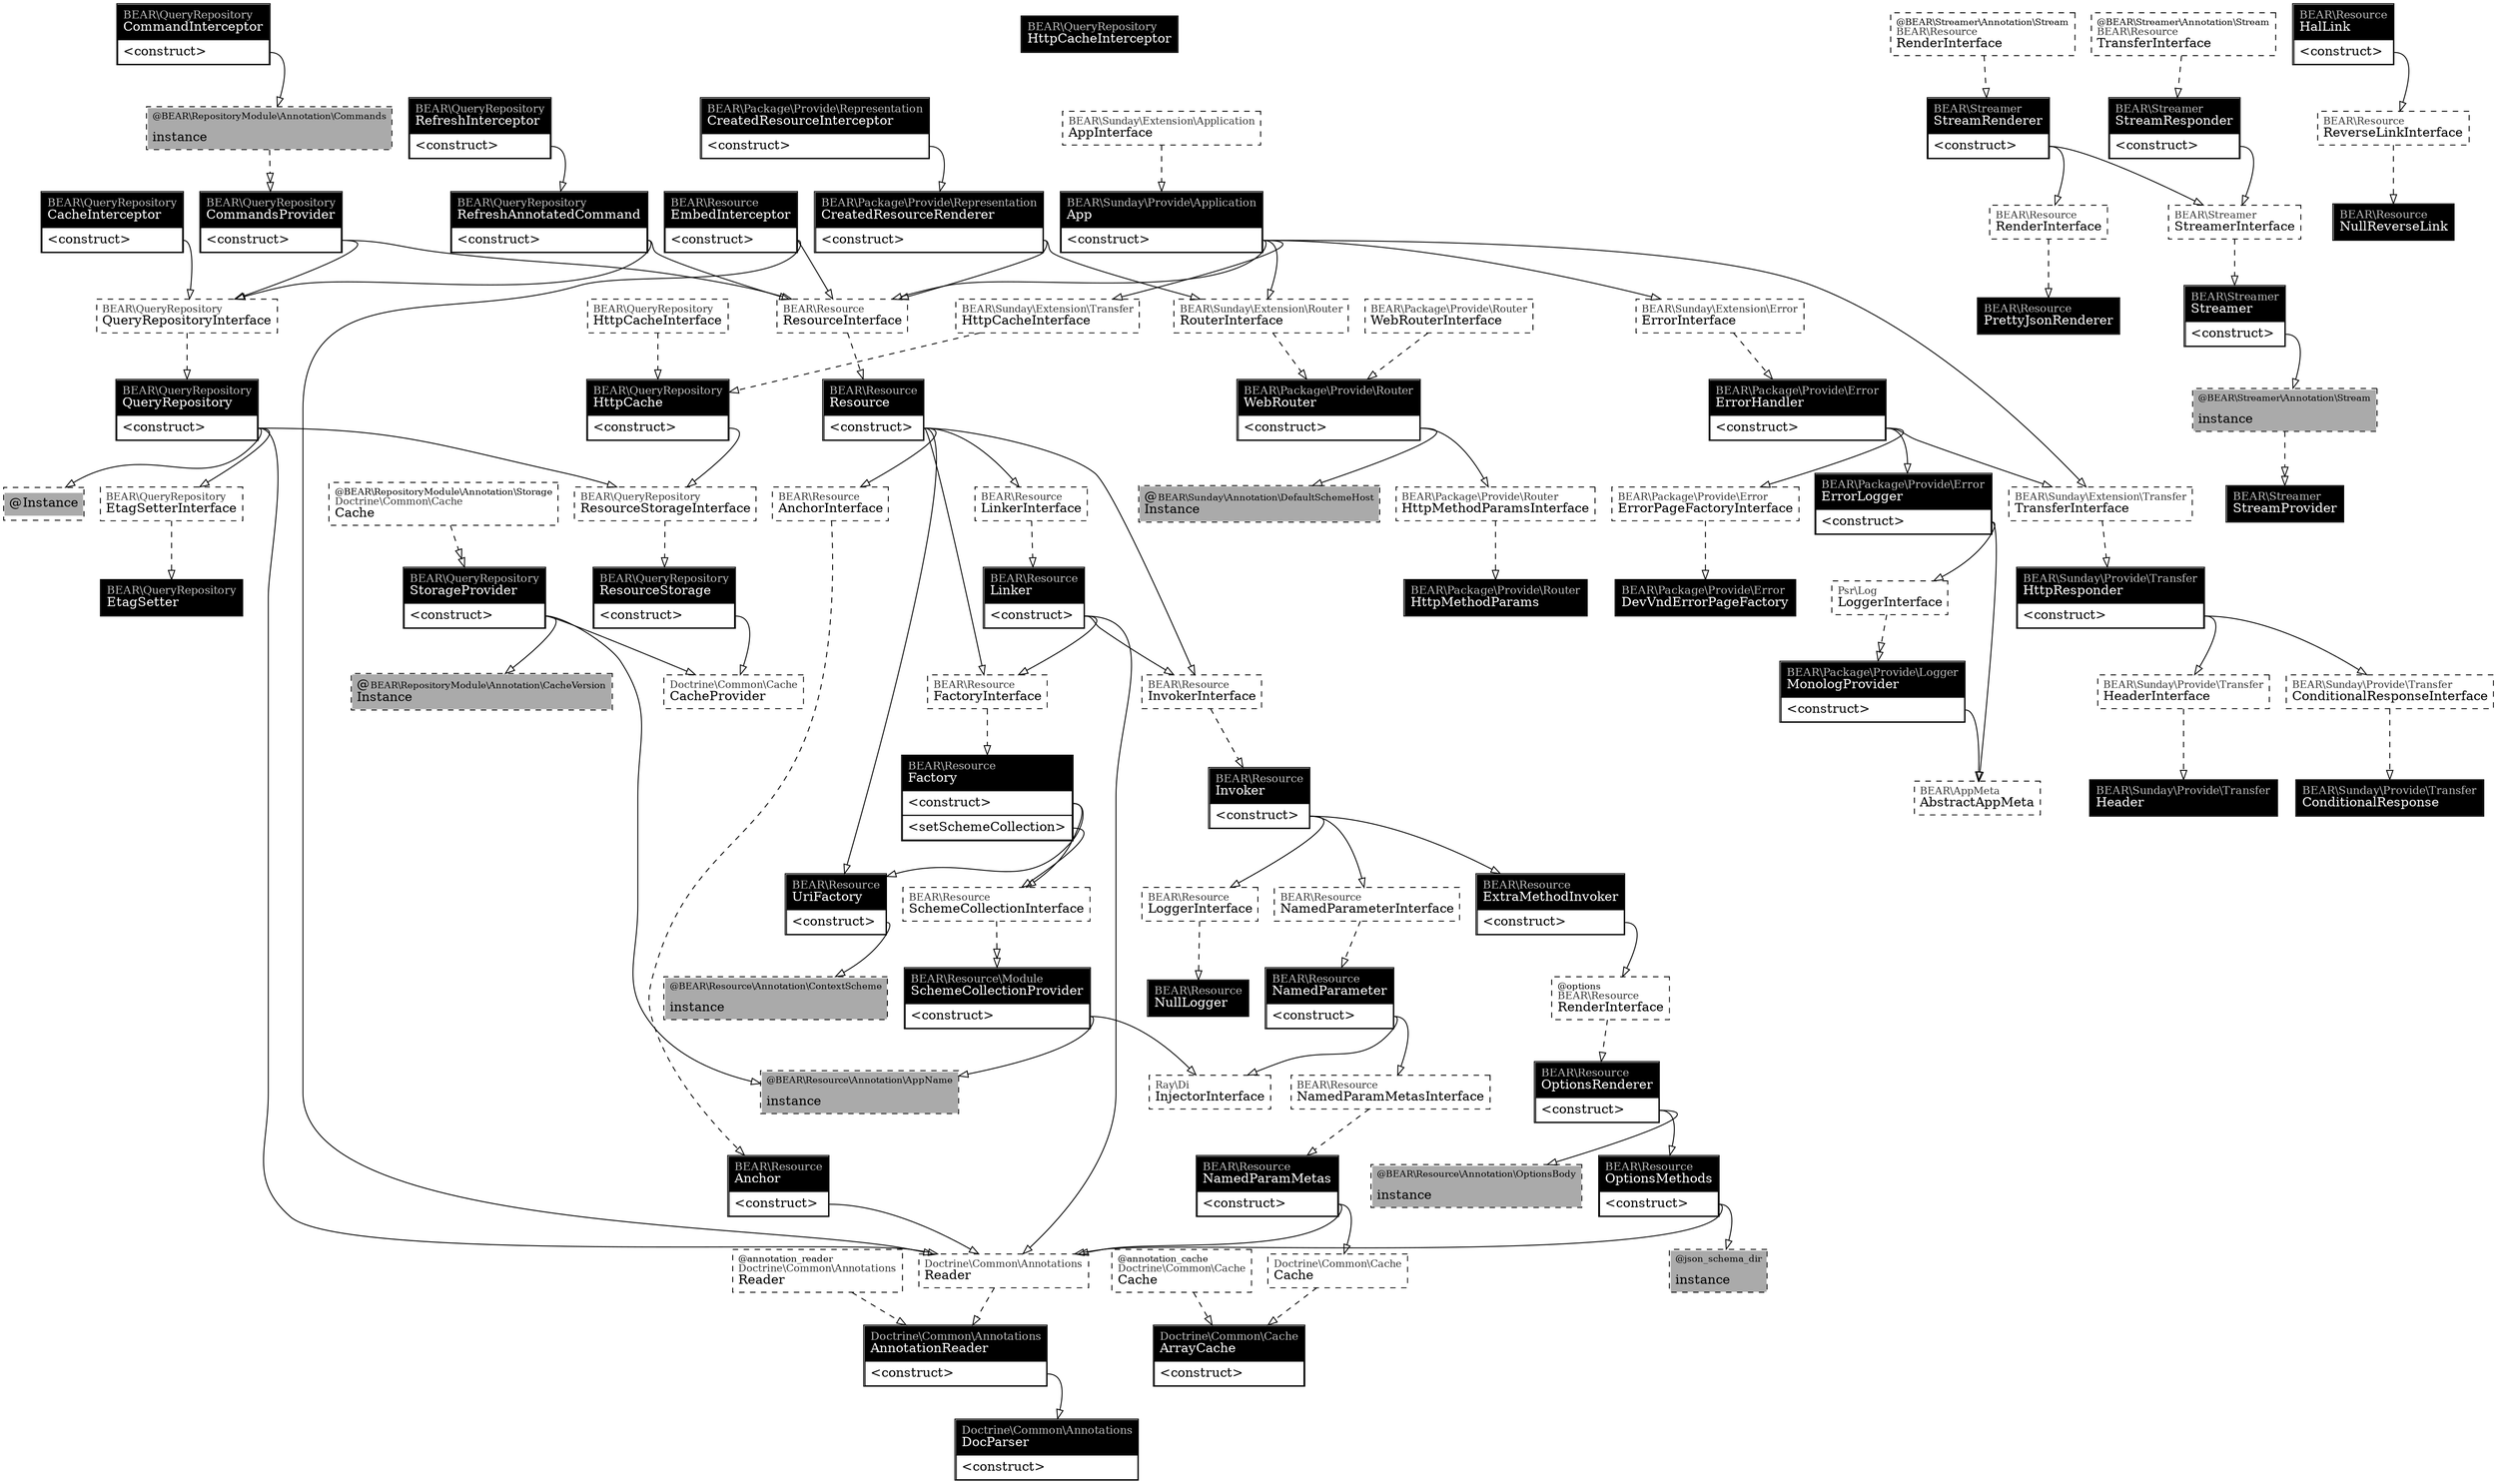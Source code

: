 digraph injector {
graph [rankdir=TB];
c_BEAR_QueryRepository_Expiry [style=dashed, margin=0.02, label=<<table cellspacing="0" cellpadding="5" cellborder="0" border="0"><tr><td align="left" port="header" bgcolor="#aaaaaa">@<font color="#000000">Instance<br align="left"/></font></td></tr></table>>, shape=box]
t_BEAR_QueryRepository_QueryRepositoryInterface_ [style=dashed, margin=0.02, label=
<<table cellspacing="0" cellpadding="5" cellborder="0" border="0">
<tr>
<td align="left" port="header" bgcolor="#ffffff">
<font point-size="11" color="#333333">BEAR\\QueryRepository<br align="left"/></font>
<font color="#000000">QueryRepositoryInterface<br align="left"/></font>
</td>
</tr>
</table>>, shape=box]
t_BEAR_QueryRepository_EtagSetterInterface_ [style=dashed, margin=0.02, label=
<<table cellspacing="0" cellpadding="5" cellborder="0" border="0">
<tr>
<td align="left" port="header" bgcolor="#ffffff">
<font point-size="11" color="#333333">BEAR\\QueryRepository<br align="left"/></font>
<font color="#000000">EtagSetterInterface<br align="left"/></font>
</td>
</tr>
</table>>, shape=box]
t_BEAR_QueryRepository_ResourceStorageInterface_ [style=dashed, margin=0.02, label=
<<table cellspacing="0" cellpadding="5" cellborder="0" border="0">
<tr>
<td align="left" port="header" bgcolor="#ffffff">
<font point-size="11" color="#333333">BEAR\\QueryRepository<br align="left"/></font>
<font color="#000000">ResourceStorageInterface<br align="left"/></font>
</td>
</tr>
</table>>, shape=box]
t_Doctrine_Common_Annotations_Reader_ [style=dashed, margin=0.02, label=
<<table cellspacing="0" cellpadding="5" cellborder="0" border="0">
<tr>
<td align="left" port="header" bgcolor="#ffffff">
<font point-size="11" color="#333333">Doctrine\\Common\\Annotations<br align="left"/></font>
<font color="#000000">Reader<br align="left"/></font>
</td>
</tr>
</table>>, shape=box]
c_BEAR_QueryRepository_QueryRepository [style=solid, margin=0.02, label=
<<table cellspacing="0" cellpadding="5" cellborder="1" border="0">
<tr>
    <td align="left" port="header" bgcolor="#000000"><font color="grey" point-size="12">BEAR\\QueryRepository<br align="left"/></font><font color="#ffffff">QueryRepository<br align="left"/></font></td>
</tr>
<tr><td align="left" port="p_BEAR_QueryRepository_QueryRepository_construct">&lt;construct&gt;</td></tr>
</table>>, shape=box]
t_Doctrine_Common_Cache_Cache_BEAR_RepositoryModule_Annotation_Storage [style=dashed, margin=0.02, label=
<<table cellspacing="0" cellpadding="5" cellborder="0" border="0">
<tr>
<td align="left" port="header" bgcolor="#ffffff"><font color="#000000" point-size="10">@BEAR\RepositoryModule\Annotation\Storage<br align="left"/></font>
<font point-size="11" color="#333333">Doctrine\\Common\\Cache<br align="left"/></font>
<font color="#000000">Cache<br align="left"/></font>
</td>
</tr>
</table>>, shape=box]
c_Doctrine_Common_Cache_CacheProvider [style=dashed, margin=0.02, label=
<<table cellspacing="0" cellpadding="5" cellborder="0" border="0">
<tr>
<td align="left" port="header" bgcolor="#ffffff">
<font point-size="11" color="#333333">Doctrine\\Common\\Cache<br align="left"/></font>
<font color="#000000">CacheProvider<br align="left"/></font>
</td>
</tr>
</table>>, shape=box]
t__BEAR_Resource_Annotation_AppName [style=dashed, margin=0.02, label=
<<table cellspacing="0" cellpadding="5" cellborder="0" border="0">
<tr>
<td align="left" port="header" bgcolor="#aaaaaa"><font color="#000000" point-size="10">@BEAR\Resource\Annotation\AppName<br align="left"/></font>
<font point-size="11" color="#333333"><br align="left"/></font>
<font color="#000000">instance<br align="left"/></font>
</td>
</tr>
</table>>, shape=box]
t__BEAR_RepositoryModule_Annotation_CacheVersion [style=dashed, margin=0.02, label=
<<table cellspacing="0" cellpadding="5" cellborder="0" border="0">
<tr>
<td align="left" port="header" bgcolor="#aaaaaa"><font color="#000000" point-size="10">@BEAR\RepositoryModule\Annotation\CacheVersion<br align="left"/></font>
<font point-size="11" color="#333333"><br align="left"/></font>
<font color="#000000">instance<br align="left"/></font>
</td>
</tr>
</table>>, shape=box]
c_BEAR_QueryRepository_StorageProvider [style=solid, margin=0.02, label=<<table cellspacing="0" cellpadding="5" cellborder="1" border="0"><tr><td align="left" port="header" bgcolor="#aaaaaa"><font color="#ffffff">BEAR\\QueryRepository\\StorageProvider<br align="left"/></font></td></tr>
<tr><td align="left" port="p_BEAR_QueryRepository_StorageProvider_construct">&lt;construct&gt;</td></tr>
</table>>, shape=box]
c_BEAR_QueryRepository_StorageProvider [style=solid, margin=0.02, label=
<<table cellspacing="0" cellpadding="5" cellborder="1" border="0">
<tr>
    <td align="left" port="header" bgcolor="#000000"><font color="grey" point-size="12">BEAR\\QueryRepository<br align="left"/></font><font color="#ffffff">StorageProvider<br align="left"/></font></td>
</tr>
<tr><td align="left" port="p_BEAR_QueryRepository_StorageProvider_construct">&lt;construct&gt;</td></tr>
</table>>, shape=box]
c_Doctrine_Common_Cache_ArrayCache [style=solid, margin=0.02, label=
<<table cellspacing="0" cellpadding="5" cellborder="1" border="0">
<tr>
    <td align="left" port="header" bgcolor="#000000"><font color="grey" point-size="12">Doctrine\\Common\\Cache<br align="left"/></font><font color="#ffffff">ArrayCache<br align="left"/></font></td>
</tr>
<tr><td align="left" port="p_Doctrine_Common_Cache_ArrayCache_construct">&lt;construct&gt;</td></tr>
</table>>, shape=box]
t_BEAR_QueryRepository_EtagSetterInterface_ [style=dashed, margin=0.02, label=
<<table cellspacing="0" cellpadding="5" cellborder="0" border="0">
<tr>
<td align="left" port="header" bgcolor="#ffffff">
<font point-size="11" color="#333333">BEAR\\QueryRepository<br align="left"/></font>
<font color="#000000">EtagSetterInterface<br align="left"/></font>
</td>
</tr>
</table>>, shape=box]
c_BEAR_QueryRepository_EtagSetter [style=solid, margin=0.02, label=
<<table cellspacing="0" cellpadding="5" cellborder="1" border="0">
<tr>
    <td align="left" port="header" bgcolor="#000000"><font color="grey" point-size="12">BEAR\\QueryRepository<br align="left"/></font><font color="#ffffff">EtagSetter<br align="left"/></font></td>
</tr>

</table>>, shape=box]
t_BEAR_Resource_NamedParameterInterface_ [style=dashed, margin=0.02, label=
<<table cellspacing="0" cellpadding="5" cellborder="0" border="0">
<tr>
<td align="left" port="header" bgcolor="#ffffff">
<font point-size="11" color="#333333">BEAR\\Resource<br align="left"/></font>
<font color="#000000">NamedParameterInterface<br align="left"/></font>
</td>
</tr>
</table>>, shape=box]
t_BEAR_Resource_NamedParamMetasInterface_ [style=dashed, margin=0.02, label=
<<table cellspacing="0" cellpadding="5" cellborder="0" border="0">
<tr>
<td align="left" port="header" bgcolor="#ffffff">
<font point-size="11" color="#333333">BEAR\\Resource<br align="left"/></font>
<font color="#000000">NamedParamMetasInterface<br align="left"/></font>
</td>
</tr>
</table>>, shape=box]
t_Ray_Di_InjectorInterface_ [style=dashed, margin=0.02, label=
<<table cellspacing="0" cellpadding="5" cellborder="0" border="0">
<tr>
<td align="left" port="header" bgcolor="#ffffff">
<font point-size="11" color="#333333">Ray\\Di<br align="left"/></font>
<font color="#000000">InjectorInterface<br align="left"/></font>
</td>
</tr>
</table>>, shape=box]
c_BEAR_Resource_NamedParameter [style=solid, margin=0.02, label=
<<table cellspacing="0" cellpadding="5" cellborder="1" border="0">
<tr>
    <td align="left" port="header" bgcolor="#000000"><font color="grey" point-size="12">BEAR\\Resource<br align="left"/></font><font color="#ffffff">NamedParameter<br align="left"/></font></td>
</tr>
<tr><td align="left" port="p_BEAR_Resource_NamedParameter_construct">&lt;construct&gt;</td></tr>
</table>>, shape=box]
t_Doctrine_Common_Annotations_Reader_ [style=dashed, margin=0.02, label=
<<table cellspacing="0" cellpadding="5" cellborder="0" border="0">
<tr>
<td align="left" port="header" bgcolor="#ffffff">
<font point-size="11" color="#333333">Doctrine\\Common\\Annotations<br align="left"/></font>
<font color="#000000">Reader<br align="left"/></font>
</td>
</tr>
</table>>, shape=box]
c_Doctrine_Common_Annotations_DocParser [style=solid, margin=0.02, label=
<<table cellspacing="0" cellpadding="5" cellborder="1" border="0">
<tr>
    <td align="left" port="header" bgcolor="#000000"><font color="grey" point-size="12">Doctrine\\Common\\Annotations<br align="left"/></font><font color="#ffffff">DocParser<br align="left"/></font></td>
</tr>
<tr><td align="left" port="p_Doctrine_Common_Annotations_DocParser_construct">&lt;construct&gt;</td></tr>
</table>>, shape=box]
c_Doctrine_Common_Annotations_AnnotationReader [style=solid, margin=0.02, label=
<<table cellspacing="0" cellpadding="5" cellborder="1" border="0">
<tr>
    <td align="left" port="header" bgcolor="#000000"><font color="grey" point-size="12">Doctrine\\Common\\Annotations<br align="left"/></font><font color="#ffffff">AnnotationReader<br align="left"/></font></td>
</tr>
<tr><td align="left" port="p_Doctrine_Common_Annotations_AnnotationReader_construct">&lt;construct&gt;</td></tr>
</table>>, shape=box]
t_BEAR_Sunday_Extension_Transfer_HttpCacheInterface_ [style=dashed, margin=0.02, label=
<<table cellspacing="0" cellpadding="5" cellborder="0" border="0">
<tr>
<td align="left" port="header" bgcolor="#ffffff">
<font point-size="11" color="#333333">BEAR\\Sunday\\Extension\\Transfer<br align="left"/></font>
<font color="#000000">HttpCacheInterface<br align="left"/></font>
</td>
</tr>
</table>>, shape=box]
t_BEAR_QueryRepository_ResourceStorageInterface_ [style=dashed, margin=0.02, label=
<<table cellspacing="0" cellpadding="5" cellborder="0" border="0">
<tr>
<td align="left" port="header" bgcolor="#ffffff">
<font point-size="11" color="#333333">BEAR\\QueryRepository<br align="left"/></font>
<font color="#000000">ResourceStorageInterface<br align="left"/></font>
</td>
</tr>
</table>>, shape=box]
c_BEAR_QueryRepository_HttpCache [style=solid, margin=0.02, label=
<<table cellspacing="0" cellpadding="5" cellborder="1" border="0">
<tr>
    <td align="left" port="header" bgcolor="#000000"><font color="grey" point-size="12">BEAR\\QueryRepository<br align="left"/></font><font color="#ffffff">HttpCache<br align="left"/></font></td>
</tr>
<tr><td align="left" port="p_BEAR_QueryRepository_HttpCache_construct">&lt;construct&gt;</td></tr>
</table>>, shape=box]
t_BEAR_QueryRepository_QueryRepositoryInterface_ [style=dashed, margin=0.02, label=
<<table cellspacing="0" cellpadding="5" cellborder="0" border="0">
<tr>
<td align="left" port="header" bgcolor="#ffffff">
<font point-size="11" color="#333333">BEAR\\QueryRepository<br align="left"/></font>
<font color="#000000">QueryRepositoryInterface<br align="left"/></font>
</td>
</tr>
</table>>, shape=box]
t_BEAR_Resource_ResourceInterface_ [style=dashed, margin=0.02, label=
<<table cellspacing="0" cellpadding="5" cellborder="0" border="0">
<tr>
<td align="left" port="header" bgcolor="#ffffff">
<font point-size="11" color="#333333">BEAR\\Resource<br align="left"/></font>
<font color="#000000">ResourceInterface<br align="left"/></font>
</td>
</tr>
</table>>, shape=box]
c_BEAR_QueryRepository_CommandsProvider [style=solid, margin=0.02, label=<<table cellspacing="0" cellpadding="5" cellborder="1" border="0"><tr><td align="left" port="header" bgcolor="#aaaaaa"><font color="#ffffff">BEAR\\QueryRepository\\CommandsProvider<br align="left"/></font></td></tr>
<tr><td align="left" port="p_BEAR_QueryRepository_CommandsProvider_construct">&lt;construct&gt;</td></tr>
</table>>, shape=box]
c_BEAR_QueryRepository_CommandsProvider [style=solid, margin=0.02, label=
<<table cellspacing="0" cellpadding="5" cellborder="1" border="0">
<tr>
    <td align="left" port="header" bgcolor="#000000"><font color="grey" point-size="12">BEAR\\QueryRepository<br align="left"/></font><font color="#ffffff">CommandsProvider<br align="left"/></font></td>
</tr>
<tr><td align="left" port="p_BEAR_QueryRepository_CommandsProvider_construct">&lt;construct&gt;</td></tr>
</table>>, shape=box]
t__BEAR_RepositoryModule_Annotation_CacheVersion [style=dashed, margin=0.02, label=<<table cellspacing="0" cellpadding="5" cellborder="0" border="0"><tr><td align="left" port="header" bgcolor="#aaaaaa">@<font color="#000000" point-size="10">BEAR\RepositoryModule\Annotation\CacheVersion<br align="left"/></font><font color="#000000">Instance<br align="left"/></font></td></tr></table>>, shape=box]
t_BEAR_QueryRepository_QueryRepositoryInterface_ [style=dashed, margin=0.02, label=
<<table cellspacing="0" cellpadding="5" cellborder="0" border="0">
<tr>
<td align="left" port="header" bgcolor="#ffffff">
<font point-size="11" color="#333333">BEAR\\QueryRepository<br align="left"/></font>
<font color="#000000">QueryRepositoryInterface<br align="left"/></font>
</td>
</tr>
</table>>, shape=box]
t_BEAR_Resource_ResourceInterface_ [style=dashed, margin=0.02, label=
<<table cellspacing="0" cellpadding="5" cellborder="0" border="0">
<tr>
<td align="left" port="header" bgcolor="#ffffff">
<font point-size="11" color="#333333">BEAR\\Resource<br align="left"/></font>
<font color="#000000">ResourceInterface<br align="left"/></font>
</td>
</tr>
</table>>, shape=box]
c_BEAR_QueryRepository_RefreshAnnotatedCommand [style=solid, margin=0.02, label=
<<table cellspacing="0" cellpadding="5" cellborder="1" border="0">
<tr>
    <td align="left" port="header" bgcolor="#000000"><font color="grey" point-size="12">BEAR\\QueryRepository<br align="left"/></font><font color="#ffffff">RefreshAnnotatedCommand<br align="left"/></font></td>
</tr>
<tr><td align="left" port="p_BEAR_QueryRepository_RefreshAnnotatedCommand_construct">&lt;construct&gt;</td></tr>
</table>>, shape=box]
c_BEAR_QueryRepository_RefreshInterceptor [style=solid, margin=0.02, label=
<<table cellspacing="0" cellpadding="5" cellborder="1" border="0">
<tr>
    <td align="left" port="header" bgcolor="#000000"><font color="grey" point-size="12">BEAR\\QueryRepository<br align="left"/></font><font color="#ffffff">RefreshInterceptor<br align="left"/></font></td>
</tr>
<tr><td align="left" port="p_BEAR_QueryRepository_RefreshInterceptor_construct">&lt;construct&gt;</td></tr>
</table>>, shape=box]
t_BEAR_QueryRepository_QueryRepositoryInterface_ [style=dashed, margin=0.02, label=
<<table cellspacing="0" cellpadding="5" cellborder="0" border="0">
<tr>
<td align="left" port="header" bgcolor="#ffffff">
<font point-size="11" color="#333333">BEAR\\QueryRepository<br align="left"/></font>
<font color="#000000">QueryRepositoryInterface<br align="left"/></font>
</td>
</tr>
</table>>, shape=box]
t_BEAR_Resource_ResourceInterface_ [style=dashed, margin=0.02, label=
<<table cellspacing="0" cellpadding="5" cellborder="0" border="0">
<tr>
<td align="left" port="header" bgcolor="#ffffff">
<font point-size="11" color="#333333">BEAR\\Resource<br align="left"/></font>
<font color="#000000">ResourceInterface<br align="left"/></font>
</td>
</tr>
</table>>, shape=box]
c_BEAR_QueryRepository_RefreshAnnotatedCommand [style=solid, margin=0.02, label=
<<table cellspacing="0" cellpadding="5" cellborder="1" border="0">
<tr>
    <td align="left" port="header" bgcolor="#000000"><font color="grey" point-size="12">BEAR\\QueryRepository<br align="left"/></font><font color="#ffffff">RefreshAnnotatedCommand<br align="left"/></font></td>
</tr>
<tr><td align="left" port="p_BEAR_QueryRepository_RefreshAnnotatedCommand_construct">&lt;construct&gt;</td></tr>
</table>>, shape=box]
t_BEAR_QueryRepository_QueryRepositoryInterface_ [style=dashed, margin=0.02, label=
<<table cellspacing="0" cellpadding="5" cellborder="0" border="0">
<tr>
<td align="left" port="header" bgcolor="#ffffff">
<font point-size="11" color="#333333">BEAR\\QueryRepository<br align="left"/></font>
<font color="#000000">QueryRepositoryInterface<br align="left"/></font>
</td>
</tr>
</table>>, shape=box]
c_BEAR_QueryRepository_CacheInterceptor [style=solid, margin=0.02, label=
<<table cellspacing="0" cellpadding="5" cellborder="1" border="0">
<tr>
    <td align="left" port="header" bgcolor="#000000"><font color="grey" point-size="12">BEAR\\QueryRepository<br align="left"/></font><font color="#ffffff">CacheInterceptor<br align="left"/></font></td>
</tr>
<tr><td align="left" port="p_BEAR_QueryRepository_CacheInterceptor_construct">&lt;construct&gt;</td></tr>
</table>>, shape=box]
t__BEAR_RepositoryModule_Annotation_Commands [style=dashed, margin=0.02, label=
<<table cellspacing="0" cellpadding="5" cellborder="0" border="0">
<tr>
<td align="left" port="header" bgcolor="#aaaaaa"><font color="#000000" point-size="10">@BEAR\RepositoryModule\Annotation\Commands<br align="left"/></font>
<font point-size="11" color="#333333"><br align="left"/></font>
<font color="#000000">instance<br align="left"/></font>
</td>
</tr>
</table>>, shape=box]
c_BEAR_QueryRepository_CommandInterceptor [style=solid, margin=0.02, label=
<<table cellspacing="0" cellpadding="5" cellborder="1" border="0">
<tr>
    <td align="left" port="header" bgcolor="#000000"><font color="grey" point-size="12">BEAR\\QueryRepository<br align="left"/></font><font color="#ffffff">CommandInterceptor<br align="left"/></font></td>
</tr>
<tr><td align="left" port="p_BEAR_QueryRepository_CommandInterceptor_construct">&lt;construct&gt;</td></tr>
</table>>, shape=box]
c_BEAR_QueryRepository_HttpCacheInterceptor [style=solid, margin=0.02, label=
<<table cellspacing="0" cellpadding="5" cellborder="1" border="0">
<tr>
    <td align="left" port="header" bgcolor="#000000"><font color="grey" point-size="12">BEAR\\QueryRepository<br align="left"/></font><font color="#ffffff">HttpCacheInterceptor<br align="left"/></font></td>
</tr>

</table>>, shape=box]
t_BEAR_QueryRepository_ResourceStorageInterface_ [style=dashed, margin=0.02, label=
<<table cellspacing="0" cellpadding="5" cellborder="0" border="0">
<tr>
<td align="left" port="header" bgcolor="#ffffff">
<font point-size="11" color="#333333">BEAR\\QueryRepository<br align="left"/></font>
<font color="#000000">ResourceStorageInterface<br align="left"/></font>
</td>
</tr>
</table>>, shape=box]
c_Doctrine_Common_Cache_CacheProvider [style=dashed, margin=0.02, label=
<<table cellspacing="0" cellpadding="5" cellborder="0" border="0">
<tr>
<td align="left" port="header" bgcolor="#ffffff">
<font point-size="11" color="#333333">Doctrine\\Common\\Cache<br align="left"/></font>
<font color="#000000">CacheProvider<br align="left"/></font>
</td>
</tr>
</table>>, shape=box]
c_BEAR_QueryRepository_ResourceStorage [style=solid, margin=0.02, label=
<<table cellspacing="0" cellpadding="5" cellborder="1" border="0">
<tr>
    <td align="left" port="header" bgcolor="#000000"><font color="grey" point-size="12">BEAR\\QueryRepository<br align="left"/></font><font color="#ffffff">ResourceStorage<br align="left"/></font></td>
</tr>
<tr><td align="left" port="p_BEAR_QueryRepository_ResourceStorage_construct">&lt;construct&gt;</td></tr>
</table>>, shape=box]
t_BEAR_QueryRepository_HttpCacheInterface_ [style=dashed, margin=0.02, label=
<<table cellspacing="0" cellpadding="5" cellborder="0" border="0">
<tr>
<td align="left" port="header" bgcolor="#ffffff">
<font point-size="11" color="#333333">BEAR\\QueryRepository<br align="left"/></font>
<font color="#000000">HttpCacheInterface<br align="left"/></font>
</td>
</tr>
</table>>, shape=box]
t_BEAR_QueryRepository_ResourceStorageInterface_ [style=dashed, margin=0.02, label=
<<table cellspacing="0" cellpadding="5" cellborder="0" border="0">
<tr>
<td align="left" port="header" bgcolor="#ffffff">
<font point-size="11" color="#333333">BEAR\\QueryRepository<br align="left"/></font>
<font color="#000000">ResourceStorageInterface<br align="left"/></font>
</td>
</tr>
</table>>, shape=box]
c_BEAR_QueryRepository_HttpCache [style=solid, margin=0.02, label=
<<table cellspacing="0" cellpadding="5" cellborder="1" border="0">
<tr>
    <td align="left" port="header" bgcolor="#000000"><font color="grey" point-size="12">BEAR\\QueryRepository<br align="left"/></font><font color="#ffffff">HttpCache<br align="left"/></font></td>
</tr>
<tr><td align="left" port="p_BEAR_QueryRepository_HttpCache_construct">&lt;construct&gt;</td></tr>
</table>>, shape=box]
t_BEAR_Sunday_Extension_Router_RouterInterface_ [style=dashed, margin=0.02, label=
<<table cellspacing="0" cellpadding="5" cellborder="0" border="0">
<tr>
<td align="left" port="header" bgcolor="#ffffff">
<font point-size="11" color="#333333">BEAR\\Sunday\\Extension\\Router<br align="left"/></font>
<font color="#000000">RouterInterface<br align="left"/></font>
</td>
</tr>
</table>>, shape=box]
t__BEAR_Sunday_Annotation_DefaultSchemeHost [style=dashed, margin=0.02, label=
<<table cellspacing="0" cellpadding="5" cellborder="0" border="0">
<tr>
<td align="left" port="header" bgcolor="#aaaaaa"><font color="#000000" point-size="10">@BEAR\Sunday\Annotation\DefaultSchemeHost<br align="left"/></font>
<font point-size="11" color="#333333"><br align="left"/></font>
<font color="#000000">instance<br align="left"/></font>
</td>
</tr>
</table>>, shape=box]
t_BEAR_Package_Provide_Router_HttpMethodParamsInterface_ [style=dashed, margin=0.02, label=
<<table cellspacing="0" cellpadding="5" cellborder="0" border="0">
<tr>
<td align="left" port="header" bgcolor="#ffffff">
<font point-size="11" color="#333333">BEAR\\Package\\Provide\\Router<br align="left"/></font>
<font color="#000000">HttpMethodParamsInterface<br align="left"/></font>
</td>
</tr>
</table>>, shape=box]
c_BEAR_Package_Provide_Router_WebRouter [style=solid, margin=0.02, label=
<<table cellspacing="0" cellpadding="5" cellborder="1" border="0">
<tr>
    <td align="left" port="header" bgcolor="#000000"><font color="grey" point-size="12">BEAR\\Package\\Provide\\Router<br align="left"/></font><font color="#ffffff">WebRouter<br align="left"/></font></td>
</tr>
<tr><td align="left" port="p_BEAR_Package_Provide_Router_WebRouter_construct">&lt;construct&gt;</td></tr>
</table>>, shape=box]
t_BEAR_Package_Provide_Router_WebRouterInterface_ [style=dashed, margin=0.02, label=
<<table cellspacing="0" cellpadding="5" cellborder="0" border="0">
<tr>
<td align="left" port="header" bgcolor="#ffffff">
<font point-size="11" color="#333333">BEAR\\Package\\Provide\\Router<br align="left"/></font>
<font color="#000000">WebRouterInterface<br align="left"/></font>
</td>
</tr>
</table>>, shape=box]
t__BEAR_Sunday_Annotation_DefaultSchemeHost [style=dashed, margin=0.02, label=
<<table cellspacing="0" cellpadding="5" cellborder="0" border="0">
<tr>
<td align="left" port="header" bgcolor="#aaaaaa"><font color="#000000" point-size="10">@BEAR\Sunday\Annotation\DefaultSchemeHost<br align="left"/></font>
<font point-size="11" color="#333333"><br align="left"/></font>
<font color="#000000">instance<br align="left"/></font>
</td>
</tr>
</table>>, shape=box]
t_BEAR_Package_Provide_Router_HttpMethodParamsInterface_ [style=dashed, margin=0.02, label=
<<table cellspacing="0" cellpadding="5" cellborder="0" border="0">
<tr>
<td align="left" port="header" bgcolor="#ffffff">
<font point-size="11" color="#333333">BEAR\\Package\\Provide\\Router<br align="left"/></font>
<font color="#000000">HttpMethodParamsInterface<br align="left"/></font>
</td>
</tr>
</table>>, shape=box]
c_BEAR_Package_Provide_Router_WebRouter [style=solid, margin=0.02, label=
<<table cellspacing="0" cellpadding="5" cellborder="1" border="0">
<tr>
    <td align="left" port="header" bgcolor="#000000"><font color="grey" point-size="12">BEAR\\Package\\Provide\\Router<br align="left"/></font><font color="#ffffff">WebRouter<br align="left"/></font></td>
</tr>
<tr><td align="left" port="p_BEAR_Package_Provide_Router_WebRouter_construct">&lt;construct&gt;</td></tr>
</table>>, shape=box]
t_BEAR_Package_Provide_Router_HttpMethodParamsInterface_ [style=dashed, margin=0.02, label=
<<table cellspacing="0" cellpadding="5" cellborder="0" border="0">
<tr>
<td align="left" port="header" bgcolor="#ffffff">
<font point-size="11" color="#333333">BEAR\\Package\\Provide\\Router<br align="left"/></font>
<font color="#000000">HttpMethodParamsInterface<br align="left"/></font>
</td>
</tr>
</table>>, shape=box]
c_BEAR_Package_Provide_Router_HttpMethodParams [style=solid, margin=0.02, label=
<<table cellspacing="0" cellpadding="5" cellborder="1" border="0">
<tr>
    <td align="left" port="header" bgcolor="#000000"><font color="grey" point-size="12">BEAR\\Package\\Provide\\Router<br align="left"/></font><font color="#ffffff">HttpMethodParams<br align="left"/></font></td>
</tr>

</table>>, shape=box]
t_Psr_Log_LoggerInterface_ [style=dashed, margin=0.02, label=
<<table cellspacing="0" cellpadding="5" cellborder="0" border="0">
<tr>
<td align="left" port="header" bgcolor="#ffffff">
<font point-size="11" color="#333333">Psr\\Log<br align="left"/></font>
<font color="#000000">LoggerInterface<br align="left"/></font>
</td>
</tr>
</table>>, shape=box]
c_BEAR_AppMeta_AbstractAppMeta [style=dashed, margin=0.02, label=
<<table cellspacing="0" cellpadding="5" cellborder="0" border="0">
<tr>
<td align="left" port="header" bgcolor="#ffffff">
<font point-size="11" color="#333333">BEAR\\AppMeta<br align="left"/></font>
<font color="#000000">AbstractAppMeta<br align="left"/></font>
</td>
</tr>
</table>>, shape=box]
c_BEAR_Package_Provide_Error_ErrorLogger [style=solid, margin=0.02, label=
<<table cellspacing="0" cellpadding="5" cellborder="1" border="0">
<tr>
    <td align="left" port="header" bgcolor="#000000"><font color="grey" point-size="12">BEAR\\Package\\Provide\\Error<br align="left"/></font><font color="#ffffff">ErrorLogger<br align="left"/></font></td>
</tr>
<tr><td align="left" port="p_BEAR_Package_Provide_Error_ErrorLogger_construct">&lt;construct&gt;</td></tr>
</table>>, shape=box]
t_BEAR_Sunday_Extension_Error_ErrorInterface_ [style=dashed, margin=0.02, label=
<<table cellspacing="0" cellpadding="5" cellborder="0" border="0">
<tr>
<td align="left" port="header" bgcolor="#ffffff">
<font point-size="11" color="#333333">BEAR\\Sunday\\Extension\\Error<br align="left"/></font>
<font color="#000000">ErrorInterface<br align="left"/></font>
</td>
</tr>
</table>>, shape=box]
t_BEAR_Sunday_Extension_Transfer_TransferInterface_ [style=dashed, margin=0.02, label=
<<table cellspacing="0" cellpadding="5" cellborder="0" border="0">
<tr>
<td align="left" port="header" bgcolor="#ffffff">
<font point-size="11" color="#333333">BEAR\\Sunday\\Extension\\Transfer<br align="left"/></font>
<font color="#000000">TransferInterface<br align="left"/></font>
</td>
</tr>
</table>>, shape=box]
t_Psr_Log_LoggerInterface_ [style=dashed, margin=0.02, label=
<<table cellspacing="0" cellpadding="5" cellborder="0" border="0">
<tr>
<td align="left" port="header" bgcolor="#ffffff">
<font point-size="11" color="#333333">Psr\\Log<br align="left"/></font>
<font color="#000000">LoggerInterface<br align="left"/></font>
</td>
</tr>
</table>>, shape=box]
c_BEAR_AppMeta_AbstractAppMeta [style=dashed, margin=0.02, label=
<<table cellspacing="0" cellpadding="5" cellborder="0" border="0">
<tr>
<td align="left" port="header" bgcolor="#ffffff">
<font point-size="11" color="#333333">BEAR\\AppMeta<br align="left"/></font>
<font color="#000000">AbstractAppMeta<br align="left"/></font>
</td>
</tr>
</table>>, shape=box]
c_BEAR_Package_Provide_Error_ErrorLogger [style=solid, margin=0.02, label=
<<table cellspacing="0" cellpadding="5" cellborder="1" border="0">
<tr>
    <td align="left" port="header" bgcolor="#000000"><font color="grey" point-size="12">BEAR\\Package\\Provide\\Error<br align="left"/></font><font color="#ffffff">ErrorLogger<br align="left"/></font></td>
</tr>
<tr><td align="left" port="p_BEAR_Package_Provide_Error_ErrorLogger_construct">&lt;construct&gt;</td></tr>
</table>>, shape=box]
t_BEAR_Package_Provide_Error_ErrorPageFactoryInterface_ [style=dashed, margin=0.02, label=
<<table cellspacing="0" cellpadding="5" cellborder="0" border="0">
<tr>
<td align="left" port="header" bgcolor="#ffffff">
<font point-size="11" color="#333333">BEAR\\Package\\Provide\\Error<br align="left"/></font>
<font color="#000000">ErrorPageFactoryInterface<br align="left"/></font>
</td>
</tr>
</table>>, shape=box]
c_BEAR_Package_Provide_Error_ErrorHandler [style=solid, margin=0.02, label=
<<table cellspacing="0" cellpadding="5" cellborder="1" border="0">
<tr>
    <td align="left" port="header" bgcolor="#000000"><font color="grey" point-size="12">BEAR\\Package\\Provide\\Error<br align="left"/></font><font color="#ffffff">ErrorHandler<br align="left"/></font></td>
</tr>
<tr><td align="left" port="p_BEAR_Package_Provide_Error_ErrorHandler_construct">&lt;construct&gt;</td></tr>
</table>>, shape=box]
t_BEAR_Package_Provide_Error_ErrorPageFactoryInterface_ [style=dashed, margin=0.02, label=
<<table cellspacing="0" cellpadding="5" cellborder="0" border="0">
<tr>
<td align="left" port="header" bgcolor="#ffffff">
<font point-size="11" color="#333333">BEAR\\Package\\Provide\\Error<br align="left"/></font>
<font color="#000000">ErrorPageFactoryInterface<br align="left"/></font>
</td>
</tr>
</table>>, shape=box]
c_BEAR_Package_Provide_Error_DevVndErrorPageFactory [style=solid, margin=0.02, label=
<<table cellspacing="0" cellpadding="5" cellborder="1" border="0">
<tr>
    <td align="left" port="header" bgcolor="#000000"><font color="grey" point-size="12">BEAR\\Package\\Provide\\Error<br align="left"/></font><font color="#ffffff">DevVndErrorPageFactory<br align="left"/></font></td>
</tr>

</table>>, shape=box]
t_Psr_Log_LoggerInterface_ [style=dashed, margin=0.02, label=
<<table cellspacing="0" cellpadding="5" cellborder="0" border="0">
<tr>
<td align="left" port="header" bgcolor="#ffffff">
<font point-size="11" color="#333333">Psr\\Log<br align="left"/></font>
<font color="#000000">LoggerInterface<br align="left"/></font>
</td>
</tr>
</table>>, shape=box]
c_BEAR_AppMeta_AbstractAppMeta [style=dashed, margin=0.02, label=
<<table cellspacing="0" cellpadding="5" cellborder="0" border="0">
<tr>
<td align="left" port="header" bgcolor="#ffffff">
<font point-size="11" color="#333333">BEAR\\AppMeta<br align="left"/></font>
<font color="#000000">AbstractAppMeta<br align="left"/></font>
</td>
</tr>
</table>>, shape=box]
c_BEAR_Package_Provide_Logger_MonologProvider [style=solid, margin=0.02, label=<<table cellspacing="0" cellpadding="5" cellborder="1" border="0"><tr><td align="left" port="header" bgcolor="#aaaaaa"><font color="#ffffff">BEAR\\Package\\Provide\\Logger\\MonologProvider<br align="left"/></font></td></tr>
<tr><td align="left" port="p_BEAR_Package_Provide_Logger_MonologProvider_construct">&lt;construct&gt;</td></tr>
</table>>, shape=box]
c_BEAR_Package_Provide_Logger_MonologProvider [style=solid, margin=0.02, label=
<<table cellspacing="0" cellpadding="5" cellborder="1" border="0">
<tr>
    <td align="left" port="header" bgcolor="#000000"><font color="grey" point-size="12">BEAR\\Package\\Provide\\Logger<br align="left"/></font><font color="#ffffff">MonologProvider<br align="left"/></font></td>
</tr>
<tr><td align="left" port="p_BEAR_Package_Provide_Logger_MonologProvider_construct">&lt;construct&gt;</td></tr>
</table>>, shape=box]
t_BEAR_Resource_RenderInterface_BEAR_Streamer_Annotation_Stream [style=dashed, margin=0.02, label=
<<table cellspacing="0" cellpadding="5" cellborder="0" border="0">
<tr>
<td align="left" port="header" bgcolor="#ffffff"><font color="#000000" point-size="10">@BEAR\Streamer\Annotation\Stream<br align="left"/></font>
<font point-size="11" color="#333333">BEAR\\Resource<br align="left"/></font>
<font color="#000000">RenderInterface<br align="left"/></font>
</td>
</tr>
</table>>, shape=box]
t_BEAR_Resource_RenderInterface_ [style=dashed, margin=0.02, label=
<<table cellspacing="0" cellpadding="5" cellborder="0" border="0">
<tr>
<td align="left" port="header" bgcolor="#ffffff">
<font point-size="11" color="#333333">BEAR\\Resource<br align="left"/></font>
<font color="#000000">RenderInterface<br align="left"/></font>
</td>
</tr>
</table>>, shape=box]
t_BEAR_Streamer_StreamerInterface_ [style=dashed, margin=0.02, label=
<<table cellspacing="0" cellpadding="5" cellborder="0" border="0">
<tr>
<td align="left" port="header" bgcolor="#ffffff">
<font point-size="11" color="#333333">BEAR\\Streamer<br align="left"/></font>
<font color="#000000">StreamerInterface<br align="left"/></font>
</td>
</tr>
</table>>, shape=box]
c_BEAR_Streamer_StreamRenderer [style=solid, margin=0.02, label=
<<table cellspacing="0" cellpadding="5" cellborder="1" border="0">
<tr>
    <td align="left" port="header" bgcolor="#000000"><font color="grey" point-size="12">BEAR\\Streamer<br align="left"/></font><font color="#ffffff">StreamRenderer<br align="left"/></font></td>
</tr>
<tr><td align="left" port="p_BEAR_Streamer_StreamRenderer_construct">&lt;construct&gt;</td></tr>
</table>>, shape=box]
c_BEAR_Streamer_StreamProvider [style=solid, margin=0.02, label=<<table cellspacing="0" cellpadding="5" cellborder="1" border="0"><tr><td align="left" port="header" bgcolor="#aaaaaa"><font color="#ffffff">BEAR\\Streamer\\StreamProvider<br align="left"/></font></td></tr>

</table>>, shape=box]
c_BEAR_Streamer_StreamProvider [style=solid, margin=0.02, label=
<<table cellspacing="0" cellpadding="5" cellborder="1" border="0">
<tr>
    <td align="left" port="header" bgcolor="#000000"><font color="grey" point-size="12">BEAR\\Streamer<br align="left"/></font><font color="#ffffff">StreamProvider<br align="left"/></font></td>
</tr>

</table>>, shape=box]
t_BEAR_Streamer_StreamerInterface_ [style=dashed, margin=0.02, label=
<<table cellspacing="0" cellpadding="5" cellborder="0" border="0">
<tr>
<td align="left" port="header" bgcolor="#ffffff">
<font point-size="11" color="#333333">BEAR\\Streamer<br align="left"/></font>
<font color="#000000">StreamerInterface<br align="left"/></font>
</td>
</tr>
</table>>, shape=box]
t__BEAR_Streamer_Annotation_Stream [style=dashed, margin=0.02, label=
<<table cellspacing="0" cellpadding="5" cellborder="0" border="0">
<tr>
<td align="left" port="header" bgcolor="#aaaaaa"><font color="#000000" point-size="10">@BEAR\Streamer\Annotation\Stream<br align="left"/></font>
<font point-size="11" color="#333333"><br align="left"/></font>
<font color="#000000">instance<br align="left"/></font>
</td>
</tr>
</table>>, shape=box]
c_BEAR_Streamer_Streamer [style=solid, margin=0.02, label=
<<table cellspacing="0" cellpadding="5" cellborder="1" border="0">
<tr>
    <td align="left" port="header" bgcolor="#000000"><font color="grey" point-size="12">BEAR\\Streamer<br align="left"/></font><font color="#ffffff">Streamer<br align="left"/></font></td>
</tr>
<tr><td align="left" port="p_BEAR_Streamer_Streamer_construct">&lt;construct&gt;</td></tr>
</table>>, shape=box]
t_BEAR_Resource_TransferInterface_BEAR_Streamer_Annotation_Stream [style=dashed, margin=0.02, label=
<<table cellspacing="0" cellpadding="5" cellborder="0" border="0">
<tr>
<td align="left" port="header" bgcolor="#ffffff"><font color="#000000" point-size="10">@BEAR\Streamer\Annotation\Stream<br align="left"/></font>
<font point-size="11" color="#333333">BEAR\\Resource<br align="left"/></font>
<font color="#000000">TransferInterface<br align="left"/></font>
</td>
</tr>
</table>>, shape=box]
t_BEAR_Streamer_StreamerInterface_ [style=dashed, margin=0.02, label=
<<table cellspacing="0" cellpadding="5" cellborder="0" border="0">
<tr>
<td align="left" port="header" bgcolor="#ffffff">
<font point-size="11" color="#333333">BEAR\\Streamer<br align="left"/></font>
<font color="#000000">StreamerInterface<br align="left"/></font>
</td>
</tr>
</table>>, shape=box]
c_BEAR_Streamer_StreamResponder [style=solid, margin=0.02, label=
<<table cellspacing="0" cellpadding="5" cellborder="1" border="0">
<tr>
    <td align="left" port="header" bgcolor="#000000"><font color="grey" point-size="12">BEAR\\Streamer<br align="left"/></font><font color="#ffffff">StreamResponder<br align="left"/></font></td>
</tr>
<tr><td align="left" port="p_BEAR_Streamer_StreamResponder_construct">&lt;construct&gt;</td></tr>
</table>>, shape=box]
t_BEAR_Sunday_Extension_Router_RouterInterface_ [style=dashed, margin=0.02, label=
<<table cellspacing="0" cellpadding="5" cellborder="0" border="0">
<tr>
<td align="left" port="header" bgcolor="#ffffff">
<font point-size="11" color="#333333">BEAR\\Sunday\\Extension\\Router<br align="left"/></font>
<font color="#000000">RouterInterface<br align="left"/></font>
</td>
</tr>
</table>>, shape=box]
t_BEAR_Resource_ResourceInterface_ [style=dashed, margin=0.02, label=
<<table cellspacing="0" cellpadding="5" cellborder="0" border="0">
<tr>
<td align="left" port="header" bgcolor="#ffffff">
<font point-size="11" color="#333333">BEAR\\Resource<br align="left"/></font>
<font color="#000000">ResourceInterface<br align="left"/></font>
</td>
</tr>
</table>>, shape=box]
c_BEAR_Package_Provide_Representation_CreatedResourceRenderer [style=solid, margin=0.02, label=
<<table cellspacing="0" cellpadding="5" cellborder="1" border="0">
<tr>
    <td align="left" port="header" bgcolor="#000000"><font color="grey" point-size="12">BEAR\\Package\\Provide\\Representation<br align="left"/></font><font color="#ffffff">CreatedResourceRenderer<br align="left"/></font></td>
</tr>
<tr><td align="left" port="p_BEAR_Package_Provide_Representation_CreatedResourceRenderer_construct">&lt;construct&gt;</td></tr>
</table>>, shape=box]
t_BEAR_Sunday_Extension_Router_RouterInterface_ [style=dashed, margin=0.02, label=
<<table cellspacing="0" cellpadding="5" cellborder="0" border="0">
<tr>
<td align="left" port="header" bgcolor="#ffffff">
<font point-size="11" color="#333333">BEAR\\Sunday\\Extension\\Router<br align="left"/></font>
<font color="#000000">RouterInterface<br align="left"/></font>
</td>
</tr>
</table>>, shape=box]
t_BEAR_Resource_ResourceInterface_ [style=dashed, margin=0.02, label=
<<table cellspacing="0" cellpadding="5" cellborder="0" border="0">
<tr>
<td align="left" port="header" bgcolor="#ffffff">
<font point-size="11" color="#333333">BEAR\\Resource<br align="left"/></font>
<font color="#000000">ResourceInterface<br align="left"/></font>
</td>
</tr>
</table>>, shape=box]
c_BEAR_Package_Provide_Representation_CreatedResourceRenderer [style=solid, margin=0.02, label=
<<table cellspacing="0" cellpadding="5" cellborder="1" border="0">
<tr>
    <td align="left" port="header" bgcolor="#000000"><font color="grey" point-size="12">BEAR\\Package\\Provide\\Representation<br align="left"/></font><font color="#ffffff">CreatedResourceRenderer<br align="left"/></font></td>
</tr>
<tr><td align="left" port="p_BEAR_Package_Provide_Representation_CreatedResourceRenderer_construct">&lt;construct&gt;</td></tr>
</table>>, shape=box]
c_BEAR_Package_Provide_Representation_CreatedResourceInterceptor [style=solid, margin=0.02, label=
<<table cellspacing="0" cellpadding="5" cellborder="1" border="0">
<tr>
    <td align="left" port="header" bgcolor="#000000"><font color="grey" point-size="12">BEAR\\Package\\Provide\\Representation<br align="left"/></font><font color="#ffffff">CreatedResourceInterceptor<br align="left"/></font></td>
</tr>
<tr><td align="left" port="p_BEAR_Package_Provide_Representation_CreatedResourceInterceptor_construct">&lt;construct&gt;</td></tr>
</table>>, shape=box]
t_BEAR_Sunday_Extension_Application_AppInterface_ [style=dashed, margin=0.02, label=
<<table cellspacing="0" cellpadding="5" cellborder="0" border="0">
<tr>
<td align="left" port="header" bgcolor="#ffffff">
<font point-size="11" color="#333333">BEAR\\Sunday\\Extension\\Application<br align="left"/></font>
<font color="#000000">AppInterface<br align="left"/></font>
</td>
</tr>
</table>>, shape=box]
t_BEAR_Sunday_Extension_Transfer_HttpCacheInterface_ [style=dashed, margin=0.02, label=
<<table cellspacing="0" cellpadding="5" cellborder="0" border="0">
<tr>
<td align="left" port="header" bgcolor="#ffffff">
<font point-size="11" color="#333333">BEAR\\Sunday\\Extension\\Transfer<br align="left"/></font>
<font color="#000000">HttpCacheInterface<br align="left"/></font>
</td>
</tr>
</table>>, shape=box]
t_BEAR_Sunday_Extension_Router_RouterInterface_ [style=dashed, margin=0.02, label=
<<table cellspacing="0" cellpadding="5" cellborder="0" border="0">
<tr>
<td align="left" port="header" bgcolor="#ffffff">
<font point-size="11" color="#333333">BEAR\\Sunday\\Extension\\Router<br align="left"/></font>
<font color="#000000">RouterInterface<br align="left"/></font>
</td>
</tr>
</table>>, shape=box]
t_BEAR_Sunday_Extension_Transfer_TransferInterface_ [style=dashed, margin=0.02, label=
<<table cellspacing="0" cellpadding="5" cellborder="0" border="0">
<tr>
<td align="left" port="header" bgcolor="#ffffff">
<font point-size="11" color="#333333">BEAR\\Sunday\\Extension\\Transfer<br align="left"/></font>
<font color="#000000">TransferInterface<br align="left"/></font>
</td>
</tr>
</table>>, shape=box]
t_BEAR_Resource_ResourceInterface_ [style=dashed, margin=0.02, label=
<<table cellspacing="0" cellpadding="5" cellborder="0" border="0">
<tr>
<td align="left" port="header" bgcolor="#ffffff">
<font point-size="11" color="#333333">BEAR\\Resource<br align="left"/></font>
<font color="#000000">ResourceInterface<br align="left"/></font>
</td>
</tr>
</table>>, shape=box]
t_BEAR_Sunday_Extension_Error_ErrorInterface_ [style=dashed, margin=0.02, label=
<<table cellspacing="0" cellpadding="5" cellborder="0" border="0">
<tr>
<td align="left" port="header" bgcolor="#ffffff">
<font point-size="11" color="#333333">BEAR\\Sunday\\Extension\\Error<br align="left"/></font>
<font color="#000000">ErrorInterface<br align="left"/></font>
</td>
</tr>
</table>>, shape=box]
c_BEAR_Sunday_Provide_Application_App [style=solid, margin=0.02, label=
<<table cellspacing="0" cellpadding="5" cellborder="1" border="0">
<tr>
    <td align="left" port="header" bgcolor="#000000"><font color="grey" point-size="12">BEAR\\Sunday\\Provide\\Application<br align="left"/></font><font color="#ffffff">App<br align="left"/></font></td>
</tr>
<tr><td align="left" port="p_BEAR_Sunday_Provide_Application_App_construct">&lt;construct&gt;</td></tr>
</table>>, shape=box]
t__BEAR_Resource_Annotation_AppName [style=dashed, margin=0.02, label=<<table cellspacing="0" cellpadding="5" cellborder="0" border="0"><tr><td align="left" port="header" bgcolor="#aaaaaa">@<font color="#000000" point-size="10">BEAR\Resource\Annotation\AppName<br align="left"/></font><font color="#000000">Instance<br align="left"/></font></td></tr></table>>, shape=box]
t_Doctrine_Common_Cache_Cache_ [style=dashed, margin=0.02, label=
<<table cellspacing="0" cellpadding="5" cellborder="0" border="0">
<tr>
<td align="left" port="header" bgcolor="#ffffff">
<font point-size="11" color="#333333">Doctrine\\Common\\Cache<br align="left"/></font>
<font color="#000000">Cache<br align="left"/></font>
</td>
</tr>
</table>>, shape=box]
c_Doctrine_Common_Cache_ArrayCache [style=solid, margin=0.02, label=
<<table cellspacing="0" cellpadding="5" cellborder="1" border="0">
<tr>
    <td align="left" port="header" bgcolor="#000000"><font color="grey" point-size="12">Doctrine\\Common\\Cache<br align="left"/></font><font color="#ffffff">ArrayCache<br align="left"/></font></td>
</tr>
<tr><td align="left" port="p_Doctrine_Common_Cache_ArrayCache_construct">&lt;construct&gt;</td></tr>
</table>>, shape=box]
t_Doctrine_Common_Cache_Cache_annotation_cache [style=dashed, margin=0.02, label=
<<table cellspacing="0" cellpadding="5" cellborder="0" border="0">
<tr>
<td align="left" port="header" bgcolor="#ffffff"><font color="#000000" point-size="10">@annotation_cache<br align="left"/></font>
<font point-size="11" color="#333333">Doctrine\\Common\\Cache<br align="left"/></font>
<font color="#000000">Cache<br align="left"/></font>
</td>
</tr>
</table>>, shape=box]
c_Doctrine_Common_Cache_ArrayCache [style=solid, margin=0.02, label=
<<table cellspacing="0" cellpadding="5" cellborder="1" border="0">
<tr>
    <td align="left" port="header" bgcolor="#000000"><font color="grey" point-size="12">Doctrine\\Common\\Cache<br align="left"/></font><font color="#ffffff">ArrayCache<br align="left"/></font></td>
</tr>
<tr><td align="left" port="p_Doctrine_Common_Cache_ArrayCache_construct">&lt;construct&gt;</td></tr>
</table>>, shape=box]
t_Doctrine_Common_Annotations_Reader_annotation_reader [style=dashed, margin=0.02, label=
<<table cellspacing="0" cellpadding="5" cellborder="0" border="0">
<tr>
<td align="left" port="header" bgcolor="#ffffff"><font color="#000000" point-size="10">@annotation_reader<br align="left"/></font>
<font point-size="11" color="#333333">Doctrine\\Common\\Annotations<br align="left"/></font>
<font color="#000000">Reader<br align="left"/></font>
</td>
</tr>
</table>>, shape=box]
c_Doctrine_Common_Annotations_DocParser [style=solid, margin=0.02, label=
<<table cellspacing="0" cellpadding="5" cellborder="1" border="0">
<tr>
    <td align="left" port="header" bgcolor="#000000"><font color="grey" point-size="12">Doctrine\\Common\\Annotations<br align="left"/></font><font color="#ffffff">DocParser<br align="left"/></font></td>
</tr>
<tr><td align="left" port="p_Doctrine_Common_Annotations_DocParser_construct">&lt;construct&gt;</td></tr>
</table>>, shape=box]
c_Doctrine_Common_Annotations_AnnotationReader [style=solid, margin=0.02, label=
<<table cellspacing="0" cellpadding="5" cellborder="1" border="0">
<tr>
    <td align="left" port="header" bgcolor="#000000"><font color="grey" point-size="12">Doctrine\\Common\\Annotations<br align="left"/></font><font color="#ffffff">AnnotationReader<br align="left"/></font></td>
</tr>
<tr><td align="left" port="p_Doctrine_Common_Annotations_AnnotationReader_construct">&lt;construct&gt;</td></tr>
</table>>, shape=box]
t__BEAR_Resource_Annotation_ContextScheme [style=dashed, margin=0.02, label=
<<table cellspacing="0" cellpadding="5" cellborder="0" border="0">
<tr>
<td align="left" port="header" bgcolor="#aaaaaa"><font color="#000000" point-size="10">@BEAR\Resource\Annotation\ContextScheme<br align="left"/></font>
<font point-size="11" color="#333333"><br align="left"/></font>
<font color="#000000">instance<br align="left"/></font>
</td>
</tr>
</table>>, shape=box]
c_BEAR_Resource_UriFactory [style=solid, margin=0.02, label=
<<table cellspacing="0" cellpadding="5" cellborder="1" border="0">
<tr>
    <td align="left" port="header" bgcolor="#000000"><font color="grey" point-size="12">BEAR\\Resource<br align="left"/></font><font color="#ffffff">UriFactory<br align="left"/></font></td>
</tr>
<tr><td align="left" port="p_BEAR_Resource_UriFactory_construct">&lt;construct&gt;</td></tr>
</table>>, shape=box]
t_BEAR_Resource_ResourceInterface_ [style=dashed, margin=0.02, label=
<<table cellspacing="0" cellpadding="5" cellborder="0" border="0">
<tr>
<td align="left" port="header" bgcolor="#ffffff">
<font point-size="11" color="#333333">BEAR\\Resource<br align="left"/></font>
<font color="#000000">ResourceInterface<br align="left"/></font>
</td>
</tr>
</table>>, shape=box]
t_BEAR_Resource_FactoryInterface_ [style=dashed, margin=0.02, label=
<<table cellspacing="0" cellpadding="5" cellborder="0" border="0">
<tr>
<td align="left" port="header" bgcolor="#ffffff">
<font point-size="11" color="#333333">BEAR\\Resource<br align="left"/></font>
<font color="#000000">FactoryInterface<br align="left"/></font>
</td>
</tr>
</table>>, shape=box]
t_BEAR_Resource_InvokerInterface_ [style=dashed, margin=0.02, label=
<<table cellspacing="0" cellpadding="5" cellborder="0" border="0">
<tr>
<td align="left" port="header" bgcolor="#ffffff">
<font point-size="11" color="#333333">BEAR\\Resource<br align="left"/></font>
<font color="#000000">InvokerInterface<br align="left"/></font>
</td>
</tr>
</table>>, shape=box]
t_BEAR_Resource_AnchorInterface_ [style=dashed, margin=0.02, label=
<<table cellspacing="0" cellpadding="5" cellborder="0" border="0">
<tr>
<td align="left" port="header" bgcolor="#ffffff">
<font point-size="11" color="#333333">BEAR\\Resource<br align="left"/></font>
<font color="#000000">AnchorInterface<br align="left"/></font>
</td>
</tr>
</table>>, shape=box]
t_BEAR_Resource_LinkerInterface_ [style=dashed, margin=0.02, label=
<<table cellspacing="0" cellpadding="5" cellborder="0" border="0">
<tr>
<td align="left" port="header" bgcolor="#ffffff">
<font point-size="11" color="#333333">BEAR\\Resource<br align="left"/></font>
<font color="#000000">LinkerInterface<br align="left"/></font>
</td>
</tr>
</table>>, shape=box]
t__BEAR_Resource_Annotation_ContextScheme [style=dashed, margin=0.02, label=
<<table cellspacing="0" cellpadding="5" cellborder="0" border="0">
<tr>
<td align="left" port="header" bgcolor="#aaaaaa"><font color="#000000" point-size="10">@BEAR\Resource\Annotation\ContextScheme<br align="left"/></font>
<font point-size="11" color="#333333"><br align="left"/></font>
<font color="#000000">instance<br align="left"/></font>
</td>
</tr>
</table>>, shape=box]
c_BEAR_Resource_UriFactory [style=solid, margin=0.02, label=
<<table cellspacing="0" cellpadding="5" cellborder="1" border="0">
<tr>
    <td align="left" port="header" bgcolor="#000000"><font color="grey" point-size="12">BEAR\\Resource<br align="left"/></font><font color="#ffffff">UriFactory<br align="left"/></font></td>
</tr>
<tr><td align="left" port="p_BEAR_Resource_UriFactory_construct">&lt;construct&gt;</td></tr>
</table>>, shape=box]
c_BEAR_Resource_Resource [style=solid, margin=0.02, label=
<<table cellspacing="0" cellpadding="5" cellborder="1" border="0">
<tr>
    <td align="left" port="header" bgcolor="#000000"><font color="grey" point-size="12">BEAR\\Resource<br align="left"/></font><font color="#ffffff">Resource<br align="left"/></font></td>
</tr>
<tr><td align="left" port="p_BEAR_Resource_Resource_construct">&lt;construct&gt;</td></tr>
</table>>, shape=box]
t_BEAR_Resource_InvokerInterface_ [style=dashed, margin=0.02, label=
<<table cellspacing="0" cellpadding="5" cellborder="0" border="0">
<tr>
<td align="left" port="header" bgcolor="#ffffff">
<font point-size="11" color="#333333">BEAR\\Resource<br align="left"/></font>
<font color="#000000">InvokerInterface<br align="left"/></font>
</td>
</tr>
</table>>, shape=box]
t_BEAR_Resource_NamedParameterInterface_ [style=dashed, margin=0.02, label=
<<table cellspacing="0" cellpadding="5" cellborder="0" border="0">
<tr>
<td align="left" port="header" bgcolor="#ffffff">
<font point-size="11" color="#333333">BEAR\\Resource<br align="left"/></font>
<font color="#000000">NamedParameterInterface<br align="left"/></font>
</td>
</tr>
</table>>, shape=box]
t_BEAR_Resource_RenderInterface_options [style=dashed, margin=0.02, label=
<<table cellspacing="0" cellpadding="5" cellborder="0" border="0">
<tr>
<td align="left" port="header" bgcolor="#ffffff"><font color="#000000" point-size="10">@options<br align="left"/></font>
<font point-size="11" color="#333333">BEAR\\Resource<br align="left"/></font>
<font color="#000000">RenderInterface<br align="left"/></font>
</td>
</tr>
</table>>, shape=box]
c_BEAR_Resource_ExtraMethodInvoker [style=solid, margin=0.02, label=
<<table cellspacing="0" cellpadding="5" cellborder="1" border="0">
<tr>
    <td align="left" port="header" bgcolor="#000000"><font color="grey" point-size="12">BEAR\\Resource<br align="left"/></font><font color="#ffffff">ExtraMethodInvoker<br align="left"/></font></td>
</tr>
<tr><td align="left" port="p_BEAR_Resource_ExtraMethodInvoker_construct">&lt;construct&gt;</td></tr>
</table>>, shape=box]
t_BEAR_Resource_LoggerInterface_ [style=dashed, margin=0.02, label=
<<table cellspacing="0" cellpadding="5" cellborder="0" border="0">
<tr>
<td align="left" port="header" bgcolor="#ffffff">
<font point-size="11" color="#333333">BEAR\\Resource<br align="left"/></font>
<font color="#000000">LoggerInterface<br align="left"/></font>
</td>
</tr>
</table>>, shape=box]
c_BEAR_Resource_Invoker [style=solid, margin=0.02, label=
<<table cellspacing="0" cellpadding="5" cellborder="1" border="0">
<tr>
    <td align="left" port="header" bgcolor="#000000"><font color="grey" point-size="12">BEAR\\Resource<br align="left"/></font><font color="#ffffff">Invoker<br align="left"/></font></td>
</tr>
<tr><td align="left" port="p_BEAR_Resource_Invoker_construct">&lt;construct&gt;</td></tr>
</table>>, shape=box]
t_BEAR_Resource_LinkerInterface_ [style=dashed, margin=0.02, label=
<<table cellspacing="0" cellpadding="5" cellborder="0" border="0">
<tr>
<td align="left" port="header" bgcolor="#ffffff">
<font point-size="11" color="#333333">BEAR\\Resource<br align="left"/></font>
<font color="#000000">LinkerInterface<br align="left"/></font>
</td>
</tr>
</table>>, shape=box]
t_Doctrine_Common_Annotations_Reader_ [style=dashed, margin=0.02, label=
<<table cellspacing="0" cellpadding="5" cellborder="0" border="0">
<tr>
<td align="left" port="header" bgcolor="#ffffff">
<font point-size="11" color="#333333">Doctrine\\Common\\Annotations<br align="left"/></font>
<font color="#000000">Reader<br align="left"/></font>
</td>
</tr>
</table>>, shape=box]
t_BEAR_Resource_InvokerInterface_ [style=dashed, margin=0.02, label=
<<table cellspacing="0" cellpadding="5" cellborder="0" border="0">
<tr>
<td align="left" port="header" bgcolor="#ffffff">
<font point-size="11" color="#333333">BEAR\\Resource<br align="left"/></font>
<font color="#000000">InvokerInterface<br align="left"/></font>
</td>
</tr>
</table>>, shape=box]
t_BEAR_Resource_FactoryInterface_ [style=dashed, margin=0.02, label=
<<table cellspacing="0" cellpadding="5" cellborder="0" border="0">
<tr>
<td align="left" port="header" bgcolor="#ffffff">
<font point-size="11" color="#333333">BEAR\\Resource<br align="left"/></font>
<font color="#000000">FactoryInterface<br align="left"/></font>
</td>
</tr>
</table>>, shape=box]
c_BEAR_Resource_Linker [style=solid, margin=0.02, label=
<<table cellspacing="0" cellpadding="5" cellborder="1" border="0">
<tr>
    <td align="left" port="header" bgcolor="#000000"><font color="grey" point-size="12">BEAR\\Resource<br align="left"/></font><font color="#ffffff">Linker<br align="left"/></font></td>
</tr>
<tr><td align="left" port="p_BEAR_Resource_Linker_construct">&lt;construct&gt;</td></tr>
</table>>, shape=box]
t_BEAR_Resource_FactoryInterface_ [style=dashed, margin=0.02, label=
<<table cellspacing="0" cellpadding="5" cellborder="0" border="0">
<tr>
<td align="left" port="header" bgcolor="#ffffff">
<font point-size="11" color="#333333">BEAR\\Resource<br align="left"/></font>
<font color="#000000">FactoryInterface<br align="left"/></font>
</td>
</tr>
</table>>, shape=box]
t_BEAR_Resource_SchemeCollectionInterface_ [style=dashed, margin=0.02, label=
<<table cellspacing="0" cellpadding="5" cellborder="0" border="0">
<tr>
<td align="left" port="header" bgcolor="#ffffff">
<font point-size="11" color="#333333">BEAR\\Resource<br align="left"/></font>
<font color="#000000">SchemeCollectionInterface<br align="left"/></font>
</td>
</tr>
</table>>, shape=box]
t__BEAR_Resource_Annotation_ContextScheme [style=dashed, margin=0.02, label=
<<table cellspacing="0" cellpadding="5" cellborder="0" border="0">
<tr>
<td align="left" port="header" bgcolor="#aaaaaa"><font color="#000000" point-size="10">@BEAR\Resource\Annotation\ContextScheme<br align="left"/></font>
<font point-size="11" color="#333333"><br align="left"/></font>
<font color="#000000">instance<br align="left"/></font>
</td>
</tr>
</table>>, shape=box]
c_BEAR_Resource_UriFactory [style=solid, margin=0.02, label=
<<table cellspacing="0" cellpadding="5" cellborder="1" border="0">
<tr>
    <td align="left" port="header" bgcolor="#000000"><font color="grey" point-size="12">BEAR\\Resource<br align="left"/></font><font color="#ffffff">UriFactory<br align="left"/></font></td>
</tr>
<tr><td align="left" port="p_BEAR_Resource_UriFactory_construct">&lt;construct&gt;</td></tr>
</table>>, shape=box]
t_BEAR_Resource_SchemeCollectionInterface_ [style=dashed, margin=0.02, label=
<<table cellspacing="0" cellpadding="5" cellborder="0" border="0">
<tr>
<td align="left" port="header" bgcolor="#ffffff">
<font point-size="11" color="#333333">BEAR\\Resource<br align="left"/></font>
<font color="#000000">SchemeCollectionInterface<br align="left"/></font>
</td>
</tr>
</table>>, shape=box]
c_BEAR_Resource_Factory [style=solid, margin=0.02, label=
<<table cellspacing="0" cellpadding="5" cellborder="1" border="0">
<tr>
    <td align="left" port="header" bgcolor="#000000"><font color="grey" point-size="12">BEAR\\Resource<br align="left"/></font><font color="#ffffff">Factory<br align="left"/></font></td>
</tr>
<tr><td align="left" port="p_BEAR_Resource_Factory_construct">&lt;construct&gt;</td></tr><tr><td align="left" port="p_BEAR_Resource_Factory_setSchemeCollection">&lt;setSchemeCollection&gt;</td></tr>
</table>>, shape=box]
t_BEAR_Resource_SchemeCollectionInterface_ [style=dashed, margin=0.02, label=
<<table cellspacing="0" cellpadding="5" cellborder="0" border="0">
<tr>
<td align="left" port="header" bgcolor="#ffffff">
<font point-size="11" color="#333333">BEAR\\Resource<br align="left"/></font>
<font color="#000000">SchemeCollectionInterface<br align="left"/></font>
</td>
</tr>
</table>>, shape=box]
t__BEAR_Resource_Annotation_AppName [style=dashed, margin=0.02, label=
<<table cellspacing="0" cellpadding="5" cellborder="0" border="0">
<tr>
<td align="left" port="header" bgcolor="#aaaaaa"><font color="#000000" point-size="10">@BEAR\Resource\Annotation\AppName<br align="left"/></font>
<font point-size="11" color="#333333"><br align="left"/></font>
<font color="#000000">instance<br align="left"/></font>
</td>
</tr>
</table>>, shape=box]
t_Ray_Di_InjectorInterface_ [style=dashed, margin=0.02, label=
<<table cellspacing="0" cellpadding="5" cellborder="0" border="0">
<tr>
<td align="left" port="header" bgcolor="#ffffff">
<font point-size="11" color="#333333">Ray\\Di<br align="left"/></font>
<font color="#000000">InjectorInterface<br align="left"/></font>
</td>
</tr>
</table>>, shape=box]
c_BEAR_Resource_Module_SchemeCollectionProvider [style=solid, margin=0.02, label=<<table cellspacing="0" cellpadding="5" cellborder="1" border="0"><tr><td align="left" port="header" bgcolor="#aaaaaa"><font color="#ffffff">BEAR\\Resource\\Module\\SchemeCollectionProvider<br align="left"/></font></td></tr>
<tr><td align="left" port="p_BEAR_Resource_Module_SchemeCollectionProvider_construct">&lt;construct&gt;</td></tr>
</table>>, shape=box]
c_BEAR_Resource_Module_SchemeCollectionProvider [style=solid, margin=0.02, label=
<<table cellspacing="0" cellpadding="5" cellborder="1" border="0">
<tr>
    <td align="left" port="header" bgcolor="#000000"><font color="grey" point-size="12">BEAR\\Resource\\Module<br align="left"/></font><font color="#ffffff">SchemeCollectionProvider<br align="left"/></font></td>
</tr>
<tr><td align="left" port="p_BEAR_Resource_Module_SchemeCollectionProvider_construct">&lt;construct&gt;</td></tr>
</table>>, shape=box]
t_BEAR_Resource_AnchorInterface_ [style=dashed, margin=0.02, label=
<<table cellspacing="0" cellpadding="5" cellborder="0" border="0">
<tr>
<td align="left" port="header" bgcolor="#ffffff">
<font point-size="11" color="#333333">BEAR\\Resource<br align="left"/></font>
<font color="#000000">AnchorInterface<br align="left"/></font>
</td>
</tr>
</table>>, shape=box]
t_Doctrine_Common_Annotations_Reader_ [style=dashed, margin=0.02, label=
<<table cellspacing="0" cellpadding="5" cellborder="0" border="0">
<tr>
<td align="left" port="header" bgcolor="#ffffff">
<font point-size="11" color="#333333">Doctrine\\Common\\Annotations<br align="left"/></font>
<font color="#000000">Reader<br align="left"/></font>
</td>
</tr>
</table>>, shape=box]
c_BEAR_Resource_Anchor [style=solid, margin=0.02, label=
<<table cellspacing="0" cellpadding="5" cellborder="1" border="0">
<tr>
    <td align="left" port="header" bgcolor="#000000"><font color="grey" point-size="12">BEAR\\Resource<br align="left"/></font><font color="#ffffff">Anchor<br align="left"/></font></td>
</tr>
<tr><td align="left" port="p_BEAR_Resource_Anchor_construct">&lt;construct&gt;</td></tr>
</table>>, shape=box]
t_BEAR_Resource_RenderInterface_ [style=dashed, margin=0.02, label=
<<table cellspacing="0" cellpadding="5" cellborder="0" border="0">
<tr>
<td align="left" port="header" bgcolor="#ffffff">
<font point-size="11" color="#333333">BEAR\\Resource<br align="left"/></font>
<font color="#000000">RenderInterface<br align="left"/></font>
</td>
</tr>
</table>>, shape=box]
c_BEAR_Resource_PrettyJsonRenderer [style=solid, margin=0.02, label=
<<table cellspacing="0" cellpadding="5" cellborder="1" border="0">
<tr>
    <td align="left" port="header" bgcolor="#000000"><font color="grey" point-size="12">BEAR\\Resource<br align="left"/></font><font color="#ffffff">PrettyJsonRenderer<br align="left"/></font></td>
</tr>

</table>>, shape=box]
t_BEAR_Resource_RenderInterface_options [style=dashed, margin=0.02, label=
<<table cellspacing="0" cellpadding="5" cellborder="0" border="0">
<tr>
<td align="left" port="header" bgcolor="#ffffff"><font color="#000000" point-size="10">@options<br align="left"/></font>
<font point-size="11" color="#333333">BEAR\\Resource<br align="left"/></font>
<font color="#000000">RenderInterface<br align="left"/></font>
</td>
</tr>
</table>>, shape=box]
t_Doctrine_Common_Annotations_Reader_ [style=dashed, margin=0.02, label=
<<table cellspacing="0" cellpadding="5" cellborder="0" border="0">
<tr>
<td align="left" port="header" bgcolor="#ffffff">
<font point-size="11" color="#333333">Doctrine\\Common\\Annotations<br align="left"/></font>
<font color="#000000">Reader<br align="left"/></font>
</td>
</tr>
</table>>, shape=box]
t__json_schema_dir [style=dashed, margin=0.02, label=
<<table cellspacing="0" cellpadding="5" cellborder="0" border="0">
<tr>
<td align="left" port="header" bgcolor="#aaaaaa"><font color="#000000" point-size="10">@json_schema_dir<br align="left"/></font>
<font point-size="11" color="#333333"><br align="left"/></font>
<font color="#000000">instance<br align="left"/></font>
</td>
</tr>
</table>>, shape=box]
c_BEAR_Resource_OptionsMethods [style=solid, margin=0.02, label=
<<table cellspacing="0" cellpadding="5" cellborder="1" border="0">
<tr>
    <td align="left" port="header" bgcolor="#000000"><font color="grey" point-size="12">BEAR\\Resource<br align="left"/></font><font color="#ffffff">OptionsMethods<br align="left"/></font></td>
</tr>
<tr><td align="left" port="p_BEAR_Resource_OptionsMethods_construct">&lt;construct&gt;</td></tr>
</table>>, shape=box]
t__BEAR_Resource_Annotation_OptionsBody [style=dashed, margin=0.02, label=
<<table cellspacing="0" cellpadding="5" cellborder="0" border="0">
<tr>
<td align="left" port="header" bgcolor="#aaaaaa"><font color="#000000" point-size="10">@BEAR\Resource\Annotation\OptionsBody<br align="left"/></font>
<font point-size="11" color="#333333"><br align="left"/></font>
<font color="#000000">instance<br align="left"/></font>
</td>
</tr>
</table>>, shape=box]
c_BEAR_Resource_OptionsRenderer [style=solid, margin=0.02, label=
<<table cellspacing="0" cellpadding="5" cellborder="1" border="0">
<tr>
    <td align="left" port="header" bgcolor="#000000"><font color="grey" point-size="12">BEAR\\Resource<br align="left"/></font><font color="#ffffff">OptionsRenderer<br align="left"/></font></td>
</tr>
<tr><td align="left" port="p_BEAR_Resource_OptionsRenderer_construct">&lt;construct&gt;</td></tr>
</table>>, shape=box]
t_Doctrine_Common_Annotations_Reader_ [style=dashed, margin=0.02, label=
<<table cellspacing="0" cellpadding="5" cellborder="0" border="0">
<tr>
<td align="left" port="header" bgcolor="#ffffff">
<font point-size="11" color="#333333">Doctrine\\Common\\Annotations<br align="left"/></font>
<font color="#000000">Reader<br align="left"/></font>
</td>
</tr>
</table>>, shape=box]
t__json_schema_dir [style=dashed, margin=0.02, label=
<<table cellspacing="0" cellpadding="5" cellborder="0" border="0">
<tr>
<td align="left" port="header" bgcolor="#aaaaaa"><font color="#000000" point-size="10">@json_schema_dir<br align="left"/></font>
<font point-size="11" color="#333333"><br align="left"/></font>
<font color="#000000">instance<br align="left"/></font>
</td>
</tr>
</table>>, shape=box]
c_BEAR_Resource_OptionsMethods [style=solid, margin=0.02, label=
<<table cellspacing="0" cellpadding="5" cellborder="1" border="0">
<tr>
    <td align="left" port="header" bgcolor="#000000"><font color="grey" point-size="12">BEAR\\Resource<br align="left"/></font><font color="#ffffff">OptionsMethods<br align="left"/></font></td>
</tr>
<tr><td align="left" port="p_BEAR_Resource_OptionsMethods_construct">&lt;construct&gt;</td></tr>
</table>>, shape=box]
t_BEAR_Resource_NamedParamMetasInterface_ [style=dashed, margin=0.02, label=
<<table cellspacing="0" cellpadding="5" cellborder="0" border="0">
<tr>
<td align="left" port="header" bgcolor="#ffffff">
<font point-size="11" color="#333333">BEAR\\Resource<br align="left"/></font>
<font color="#000000">NamedParamMetasInterface<br align="left"/></font>
</td>
</tr>
</table>>, shape=box]
t_Doctrine_Common_Cache_Cache_ [style=dashed, margin=0.02, label=
<<table cellspacing="0" cellpadding="5" cellborder="0" border="0">
<tr>
<td align="left" port="header" bgcolor="#ffffff">
<font point-size="11" color="#333333">Doctrine\\Common\\Cache<br align="left"/></font>
<font color="#000000">Cache<br align="left"/></font>
</td>
</tr>
</table>>, shape=box]
t_Doctrine_Common_Annotations_Reader_ [style=dashed, margin=0.02, label=
<<table cellspacing="0" cellpadding="5" cellborder="0" border="0">
<tr>
<td align="left" port="header" bgcolor="#ffffff">
<font point-size="11" color="#333333">Doctrine\\Common\\Annotations<br align="left"/></font>
<font color="#000000">Reader<br align="left"/></font>
</td>
</tr>
</table>>, shape=box]
c_BEAR_Resource_NamedParamMetas [style=solid, margin=0.02, label=
<<table cellspacing="0" cellpadding="5" cellborder="1" border="0">
<tr>
    <td align="left" port="header" bgcolor="#000000"><font color="grey" point-size="12">BEAR\\Resource<br align="left"/></font><font color="#ffffff">NamedParamMetas<br align="left"/></font></td>
</tr>
<tr><td align="left" port="p_BEAR_Resource_NamedParamMetas_construct">&lt;construct&gt;</td></tr>
</table>>, shape=box]
t_BEAR_Resource_RenderInterface_options [style=dashed, margin=0.02, label=
<<table cellspacing="0" cellpadding="5" cellborder="0" border="0">
<tr>
<td align="left" port="header" bgcolor="#ffffff"><font color="#000000" point-size="10">@options<br align="left"/></font>
<font point-size="11" color="#333333">BEAR\\Resource<br align="left"/></font>
<font color="#000000">RenderInterface<br align="left"/></font>
</td>
</tr>
</table>>, shape=box]
c_BEAR_Resource_ExtraMethodInvoker [style=solid, margin=0.02, label=
<<table cellspacing="0" cellpadding="5" cellborder="1" border="0">
<tr>
    <td align="left" port="header" bgcolor="#000000"><font color="grey" point-size="12">BEAR\\Resource<br align="left"/></font><font color="#ffffff">ExtraMethodInvoker<br align="left"/></font></td>
</tr>
<tr><td align="left" port="p_BEAR_Resource_ExtraMethodInvoker_construct">&lt;construct&gt;</td></tr>
</table>>, shape=box]
t_BEAR_Resource_ReverseLinkInterface_ [style=dashed, margin=0.02, label=
<<table cellspacing="0" cellpadding="5" cellborder="0" border="0">
<tr>
<td align="left" port="header" bgcolor="#ffffff">
<font point-size="11" color="#333333">BEAR\\Resource<br align="left"/></font>
<font color="#000000">ReverseLinkInterface<br align="left"/></font>
</td>
</tr>
</table>>, shape=box]
c_BEAR_Resource_HalLink [style=solid, margin=0.02, label=
<<table cellspacing="0" cellpadding="5" cellborder="1" border="0">
<tr>
    <td align="left" port="header" bgcolor="#000000"><font color="grey" point-size="12">BEAR\\Resource<br align="left"/></font><font color="#ffffff">HalLink<br align="left"/></font></td>
</tr>
<tr><td align="left" port="p_BEAR_Resource_HalLink_construct">&lt;construct&gt;</td></tr>
</table>>, shape=box]
t_BEAR_Resource_ReverseLinkInterface_ [style=dashed, margin=0.02, label=
<<table cellspacing="0" cellpadding="5" cellborder="0" border="0">
<tr>
<td align="left" port="header" bgcolor="#ffffff">
<font point-size="11" color="#333333">BEAR\\Resource<br align="left"/></font>
<font color="#000000">ReverseLinkInterface<br align="left"/></font>
</td>
</tr>
</table>>, shape=box]
c_BEAR_Resource_NullReverseLink [style=solid, margin=0.02, label=
<<table cellspacing="0" cellpadding="5" cellborder="1" border="0">
<tr>
    <td align="left" port="header" bgcolor="#000000"><font color="grey" point-size="12">BEAR\\Resource<br align="left"/></font><font color="#ffffff">NullReverseLink<br align="left"/></font></td>
</tr>

</table>>, shape=box]
t_BEAR_Resource_LoggerInterface_ [style=dashed, margin=0.02, label=
<<table cellspacing="0" cellpadding="5" cellborder="0" border="0">
<tr>
<td align="left" port="header" bgcolor="#ffffff">
<font point-size="11" color="#333333">BEAR\\Resource<br align="left"/></font>
<font color="#000000">LoggerInterface<br align="left"/></font>
</td>
</tr>
</table>>, shape=box]
c_BEAR_Resource_NullLogger [style=solid, margin=0.02, label=
<<table cellspacing="0" cellpadding="5" cellborder="1" border="0">
<tr>
    <td align="left" port="header" bgcolor="#000000"><font color="grey" point-size="12">BEAR\\Resource<br align="left"/></font><font color="#ffffff">NullLogger<br align="left"/></font></td>
</tr>

</table>>, shape=box]
t_BEAR_Resource_ResourceInterface_ [style=dashed, margin=0.02, label=
<<table cellspacing="0" cellpadding="5" cellborder="0" border="0">
<tr>
<td align="left" port="header" bgcolor="#ffffff">
<font point-size="11" color="#333333">BEAR\\Resource<br align="left"/></font>
<font color="#000000">ResourceInterface<br align="left"/></font>
</td>
</tr>
</table>>, shape=box]
t_Doctrine_Common_Annotations_Reader_ [style=dashed, margin=0.02, label=
<<table cellspacing="0" cellpadding="5" cellborder="0" border="0">
<tr>
<td align="left" port="header" bgcolor="#ffffff">
<font point-size="11" color="#333333">Doctrine\\Common\\Annotations<br align="left"/></font>
<font color="#000000">Reader<br align="left"/></font>
</td>
</tr>
</table>>, shape=box]
c_BEAR_Resource_EmbedInterceptor [style=solid, margin=0.02, label=
<<table cellspacing="0" cellpadding="5" cellborder="1" border="0">
<tr>
    <td align="left" port="header" bgcolor="#000000"><font color="grey" point-size="12">BEAR\\Resource<br align="left"/></font><font color="#ffffff">EmbedInterceptor<br align="left"/></font></td>
</tr>
<tr><td align="left" port="p_BEAR_Resource_EmbedInterceptor_construct">&lt;construct&gt;</td></tr>
</table>>, shape=box]
t__BEAR_Sunday_Annotation_DefaultSchemeHost [style=dashed, margin=0.02, label=<<table cellspacing="0" cellpadding="5" cellborder="0" border="0"><tr><td align="left" port="header" bgcolor="#aaaaaa">@<font color="#000000" point-size="10">BEAR\Sunday\Annotation\DefaultSchemeHost<br align="left"/></font><font color="#000000">Instance<br align="left"/></font></td></tr></table>>, shape=box]
t_BEAR_Sunday_Extension_Transfer_TransferInterface_ [style=dashed, margin=0.02, label=
<<table cellspacing="0" cellpadding="5" cellborder="0" border="0">
<tr>
<td align="left" port="header" bgcolor="#ffffff">
<font point-size="11" color="#333333">BEAR\\Sunday\\Extension\\Transfer<br align="left"/></font>
<font color="#000000">TransferInterface<br align="left"/></font>
</td>
</tr>
</table>>, shape=box]
t_BEAR_Sunday_Provide_Transfer_HeaderInterface_ [style=dashed, margin=0.02, label=
<<table cellspacing="0" cellpadding="5" cellborder="0" border="0">
<tr>
<td align="left" port="header" bgcolor="#ffffff">
<font point-size="11" color="#333333">BEAR\\Sunday\\Provide\\Transfer<br align="left"/></font>
<font color="#000000">HeaderInterface<br align="left"/></font>
</td>
</tr>
</table>>, shape=box]
t_BEAR_Sunday_Provide_Transfer_ConditionalResponseInterface_ [style=dashed, margin=0.02, label=
<<table cellspacing="0" cellpadding="5" cellborder="0" border="0">
<tr>
<td align="left" port="header" bgcolor="#ffffff">
<font point-size="11" color="#333333">BEAR\\Sunday\\Provide\\Transfer<br align="left"/></font>
<font color="#000000">ConditionalResponseInterface<br align="left"/></font>
</td>
</tr>
</table>>, shape=box]
c_BEAR_Sunday_Provide_Transfer_HttpResponder [style=solid, margin=0.02, label=
<<table cellspacing="0" cellpadding="5" cellborder="1" border="0">
<tr>
    <td align="left" port="header" bgcolor="#000000"><font color="grey" point-size="12">BEAR\\Sunday\\Provide\\Transfer<br align="left"/></font><font color="#ffffff">HttpResponder<br align="left"/></font></td>
</tr>
<tr><td align="left" port="p_BEAR_Sunday_Provide_Transfer_HttpResponder_construct">&lt;construct&gt;</td></tr>
</table>>, shape=box]
t_BEAR_Sunday_Provide_Transfer_HeaderInterface_ [style=dashed, margin=0.02, label=
<<table cellspacing="0" cellpadding="5" cellborder="0" border="0">
<tr>
<td align="left" port="header" bgcolor="#ffffff">
<font point-size="11" color="#333333">BEAR\\Sunday\\Provide\\Transfer<br align="left"/></font>
<font color="#000000">HeaderInterface<br align="left"/></font>
</td>
</tr>
</table>>, shape=box]
c_BEAR_Sunday_Provide_Transfer_Header [style=solid, margin=0.02, label=
<<table cellspacing="0" cellpadding="5" cellborder="1" border="0">
<tr>
    <td align="left" port="header" bgcolor="#000000"><font color="grey" point-size="12">BEAR\\Sunday\\Provide\\Transfer<br align="left"/></font><font color="#ffffff">Header<br align="left"/></font></td>
</tr>

</table>>, shape=box]
t_BEAR_Sunday_Provide_Transfer_ConditionalResponseInterface_ [style=dashed, margin=0.02, label=
<<table cellspacing="0" cellpadding="5" cellborder="0" border="0">
<tr>
<td align="left" port="header" bgcolor="#ffffff">
<font point-size="11" color="#333333">BEAR\\Sunday\\Provide\\Transfer<br align="left"/></font>
<font color="#000000">ConditionalResponseInterface<br align="left"/></font>
</td>
</tr>
</table>>, shape=box]
c_BEAR_Sunday_Provide_Transfer_ConditionalResponse [style=solid, margin=0.02, label=
<<table cellspacing="0" cellpadding="5" cellborder="1" border="0">
<tr>
    <td align="left" port="header" bgcolor="#000000"><font color="grey" point-size="12">BEAR\\Sunday\\Provide\\Transfer<br align="left"/></font><font color="#ffffff">ConditionalResponse<br align="left"/></font></td>
</tr>

</table>>, shape=box]

t_BEAR_QueryRepository_QueryRepositoryInterface_ -> c_BEAR_QueryRepository_QueryRepository [style=dashed, arrowtail=none, arrowhead=onormal]
c_BEAR_QueryRepository_QueryRepository:p_BEAR_QueryRepository_QueryRepository_construct:e -> t_BEAR_QueryRepository_EtagSetterInterface_ [style=solid, arrowtail=none, arrowhead=onormal]
c_BEAR_QueryRepository_QueryRepository:p_BEAR_QueryRepository_QueryRepository_construct:e -> t_BEAR_QueryRepository_ResourceStorageInterface_ [style=solid, arrowtail=none, arrowhead=onormal]
c_BEAR_QueryRepository_QueryRepository:p_BEAR_QueryRepository_QueryRepository_construct:e -> t_Doctrine_Common_Annotations_Reader_ [style=solid, arrowtail=none, arrowhead=onormal]
c_BEAR_QueryRepository_QueryRepository:p_BEAR_QueryRepository_QueryRepository_construct:e -> c_BEAR_QueryRepository_Expiry [style=solid, arrowtail=none, arrowhead=onormal]
c_BEAR_QueryRepository_StorageProvider:p_BEAR_QueryRepository_StorageProvider_construct:e -> c_Doctrine_Common_Cache_CacheProvider [style=solid, arrowtail=none, arrowhead=onormal]
c_BEAR_QueryRepository_StorageProvider:p_BEAR_QueryRepository_StorageProvider_construct:e -> t__BEAR_Resource_Annotation_AppName [style=solid, arrowtail=none, arrowhead=onormal]
c_BEAR_QueryRepository_StorageProvider:p_BEAR_QueryRepository_StorageProvider_construct:e -> t__BEAR_RepositoryModule_Annotation_CacheVersion [style=solid, arrowtail=none, arrowhead=onormal]
t_Doctrine_Common_Cache_Cache_BEAR_RepositoryModule_Annotation_Storage -> c_BEAR_QueryRepository_StorageProvider [style=dashed, arrowtail=none, arrowhead=onormalonormal]
t_BEAR_QueryRepository_EtagSetterInterface_ -> c_BEAR_QueryRepository_EtagSetter [style=dashed, arrowtail=none, arrowhead=onormal]
t_BEAR_Resource_NamedParameterInterface_ -> c_BEAR_Resource_NamedParameter [style=dashed, arrowtail=none, arrowhead=onormal]
c_BEAR_Resource_NamedParameter:p_BEAR_Resource_NamedParameter_construct:e -> t_BEAR_Resource_NamedParamMetasInterface_ [style=solid, arrowtail=none, arrowhead=onormal]
c_BEAR_Resource_NamedParameter:p_BEAR_Resource_NamedParameter_construct:e -> t_Ray_Di_InjectorInterface_ [style=solid, arrowtail=none, arrowhead=onormal]
t_Doctrine_Common_Annotations_Reader_ -> c_Doctrine_Common_Annotations_AnnotationReader [style=dashed, arrowtail=none, arrowhead=onormal]
c_Doctrine_Common_Annotations_AnnotationReader:p_Doctrine_Common_Annotations_AnnotationReader_construct:e -> c_Doctrine_Common_Annotations_DocParser [style=solid, arrowtail=none, arrowhead=onormal]
t_BEAR_Sunday_Extension_Transfer_HttpCacheInterface_ -> c_BEAR_QueryRepository_HttpCache [style=dashed, arrowtail=none, arrowhead=onormal]
c_BEAR_QueryRepository_HttpCache:p_BEAR_QueryRepository_HttpCache_construct:e -> t_BEAR_QueryRepository_ResourceStorageInterface_ [style=solid, arrowtail=none, arrowhead=onormal]
c_BEAR_QueryRepository_CommandsProvider:p_BEAR_QueryRepository_CommandsProvider_construct:e -> t_BEAR_QueryRepository_QueryRepositoryInterface_ [style=solid, arrowtail=none, arrowhead=onormal]
c_BEAR_QueryRepository_CommandsProvider:p_BEAR_QueryRepository_CommandsProvider_construct:e -> t_BEAR_Resource_ResourceInterface_ [style=solid, arrowtail=none, arrowhead=onormal]
t__BEAR_RepositoryModule_Annotation_Commands -> c_BEAR_QueryRepository_CommandsProvider [style=dashed, arrowtail=none, arrowhead=onormalonormal]
c_BEAR_QueryRepository_RefreshInterceptor:p_BEAR_QueryRepository_RefreshInterceptor_construct:e -> c_BEAR_QueryRepository_RefreshAnnotatedCommand [style=solid, arrowtail=none, arrowhead=onormal]
c_BEAR_QueryRepository_RefreshAnnotatedCommand:p_BEAR_QueryRepository_RefreshAnnotatedCommand_construct:e -> t_BEAR_QueryRepository_QueryRepositoryInterface_ [style=solid, arrowtail=none, arrowhead=onormal]
c_BEAR_QueryRepository_RefreshAnnotatedCommand:p_BEAR_QueryRepository_RefreshAnnotatedCommand_construct:e -> t_BEAR_Resource_ResourceInterface_ [style=solid, arrowtail=none, arrowhead=onormal]


c_BEAR_QueryRepository_CacheInterceptor:p_BEAR_QueryRepository_CacheInterceptor_construct:e -> t_BEAR_QueryRepository_QueryRepositoryInterface_ [style=solid, arrowtail=none, arrowhead=onormal]
c_BEAR_QueryRepository_CommandInterceptor:p_BEAR_QueryRepository_CommandInterceptor_construct:e -> t__BEAR_RepositoryModule_Annotation_Commands [style=solid, arrowtail=none, arrowhead=onormal]
t_BEAR_QueryRepository_ResourceStorageInterface_ -> c_BEAR_QueryRepository_ResourceStorage [style=dashed, arrowtail=none, arrowhead=onormal]
c_BEAR_QueryRepository_ResourceStorage:p_BEAR_QueryRepository_ResourceStorage_construct:e -> c_Doctrine_Common_Cache_CacheProvider [style=solid, arrowtail=none, arrowhead=onormal]
t_BEAR_QueryRepository_HttpCacheInterface_ -> c_BEAR_QueryRepository_HttpCache [style=dashed, arrowtail=none, arrowhead=onormal]

t_BEAR_Sunday_Extension_Router_RouterInterface_ -> c_BEAR_Package_Provide_Router_WebRouter [style=dashed, arrowtail=none, arrowhead=onormal]
c_BEAR_Package_Provide_Router_WebRouter:p_BEAR_Package_Provide_Router_WebRouter_construct:e -> t__BEAR_Sunday_Annotation_DefaultSchemeHost [style=solid, arrowtail=none, arrowhead=onormal]
c_BEAR_Package_Provide_Router_WebRouter:p_BEAR_Package_Provide_Router_WebRouter_construct:e -> t_BEAR_Package_Provide_Router_HttpMethodParamsInterface_ [style=solid, arrowtail=none, arrowhead=onormal]
t_BEAR_Package_Provide_Router_WebRouterInterface_ -> c_BEAR_Package_Provide_Router_WebRouter [style=dashed, arrowtail=none, arrowhead=onormal]


t_BEAR_Package_Provide_Router_HttpMethodParamsInterface_ -> c_BEAR_Package_Provide_Router_HttpMethodParams [style=dashed, arrowtail=none, arrowhead=onormal]
c_BEAR_Package_Provide_Error_ErrorLogger:p_BEAR_Package_Provide_Error_ErrorLogger_construct:e -> t_Psr_Log_LoggerInterface_ [style=solid, arrowtail=none, arrowhead=onormal]
c_BEAR_Package_Provide_Error_ErrorLogger:p_BEAR_Package_Provide_Error_ErrorLogger_construct:e -> c_BEAR_AppMeta_AbstractAppMeta [style=solid, arrowtail=none, arrowhead=onormal]
t_BEAR_Sunday_Extension_Error_ErrorInterface_ -> c_BEAR_Package_Provide_Error_ErrorHandler [style=dashed, arrowtail=none, arrowhead=onormal]
c_BEAR_Package_Provide_Error_ErrorHandler:p_BEAR_Package_Provide_Error_ErrorHandler_construct:e -> t_BEAR_Sunday_Extension_Transfer_TransferInterface_ [style=solid, arrowtail=none, arrowhead=onormal]
c_BEAR_Package_Provide_Error_ErrorHandler:p_BEAR_Package_Provide_Error_ErrorHandler_construct:e -> c_BEAR_Package_Provide_Error_ErrorLogger [style=solid, arrowtail=none, arrowhead=onormal]


c_BEAR_Package_Provide_Error_ErrorHandler:p_BEAR_Package_Provide_Error_ErrorHandler_construct:e -> t_BEAR_Package_Provide_Error_ErrorPageFactoryInterface_ [style=solid, arrowtail=none, arrowhead=onormal]
t_BEAR_Package_Provide_Error_ErrorPageFactoryInterface_ -> c_BEAR_Package_Provide_Error_DevVndErrorPageFactory [style=dashed, arrowtail=none, arrowhead=onormal]
c_BEAR_Package_Provide_Logger_MonologProvider:p_BEAR_Package_Provide_Logger_MonologProvider_construct:e -> c_BEAR_AppMeta_AbstractAppMeta [style=solid, arrowtail=none, arrowhead=onormal]
t_Psr_Log_LoggerInterface_ -> c_BEAR_Package_Provide_Logger_MonologProvider [style=dashed, arrowtail=none, arrowhead=onormalonormal]
t_BEAR_Resource_RenderInterface_BEAR_Streamer_Annotation_Stream -> c_BEAR_Streamer_StreamRenderer [style=dashed, arrowtail=none, arrowhead=onormal]
c_BEAR_Streamer_StreamRenderer:p_BEAR_Streamer_StreamRenderer_construct:e -> t_BEAR_Resource_RenderInterface_ [style=solid, arrowtail=none, arrowhead=onormal]
c_BEAR_Streamer_StreamRenderer:p_BEAR_Streamer_StreamRenderer_construct:e -> t_BEAR_Streamer_StreamerInterface_ [style=solid, arrowtail=none, arrowhead=onormal]
t__BEAR_Streamer_Annotation_Stream -> c_BEAR_Streamer_StreamProvider [style=dashed, arrowtail=none, arrowhead=onormalonormal]
t_BEAR_Streamer_StreamerInterface_ -> c_BEAR_Streamer_Streamer [style=dashed, arrowtail=none, arrowhead=onormal]
c_BEAR_Streamer_Streamer:p_BEAR_Streamer_Streamer_construct:e -> t__BEAR_Streamer_Annotation_Stream [style=solid, arrowtail=none, arrowhead=onormal]
t_BEAR_Resource_TransferInterface_BEAR_Streamer_Annotation_Stream -> c_BEAR_Streamer_StreamResponder [style=dashed, arrowtail=none, arrowhead=onormal]
c_BEAR_Streamer_StreamResponder:p_BEAR_Streamer_StreamResponder_construct:e -> t_BEAR_Streamer_StreamerInterface_ [style=solid, arrowtail=none, arrowhead=onormal]
c_BEAR_Package_Provide_Representation_CreatedResourceRenderer:p_BEAR_Package_Provide_Representation_CreatedResourceRenderer_construct:e -> t_BEAR_Sunday_Extension_Router_RouterInterface_ [style=solid, arrowtail=none, arrowhead=onormal]
c_BEAR_Package_Provide_Representation_CreatedResourceRenderer:p_BEAR_Package_Provide_Representation_CreatedResourceRenderer_construct:e -> t_BEAR_Resource_ResourceInterface_ [style=solid, arrowtail=none, arrowhead=onormal]
c_BEAR_Package_Provide_Representation_CreatedResourceInterceptor:p_BEAR_Package_Provide_Representation_CreatedResourceInterceptor_construct:e -> c_BEAR_Package_Provide_Representation_CreatedResourceRenderer [style=solid, arrowtail=none, arrowhead=onormal]


t_BEAR_Sunday_Extension_Application_AppInterface_ -> c_BEAR_Sunday_Provide_Application_App [style=dashed, arrowtail=none, arrowhead=onormal]
c_BEAR_Sunday_Provide_Application_App:p_BEAR_Sunday_Provide_Application_App_construct:e -> t_BEAR_Sunday_Extension_Transfer_HttpCacheInterface_ [style=solid, arrowtail=none, arrowhead=onormal]
c_BEAR_Sunday_Provide_Application_App:p_BEAR_Sunday_Provide_Application_App_construct:e -> t_BEAR_Sunday_Extension_Router_RouterInterface_ [style=solid, arrowtail=none, arrowhead=onormal]
c_BEAR_Sunday_Provide_Application_App:p_BEAR_Sunday_Provide_Application_App_construct:e -> t_BEAR_Sunday_Extension_Transfer_TransferInterface_ [style=solid, arrowtail=none, arrowhead=onormal]
c_BEAR_Sunday_Provide_Application_App:p_BEAR_Sunday_Provide_Application_App_construct:e -> t_BEAR_Resource_ResourceInterface_ [style=solid, arrowtail=none, arrowhead=onormal]
c_BEAR_Sunday_Provide_Application_App:p_BEAR_Sunday_Provide_Application_App_construct:e -> t_BEAR_Sunday_Extension_Error_ErrorInterface_ [style=solid, arrowtail=none, arrowhead=onormal]
t_Doctrine_Common_Cache_Cache_ -> c_Doctrine_Common_Cache_ArrayCache [style=dashed, arrowtail=none, arrowhead=onormal]
t_Doctrine_Common_Cache_Cache_annotation_cache -> c_Doctrine_Common_Cache_ArrayCache [style=dashed, arrowtail=none, arrowhead=onormal]
t_Doctrine_Common_Annotations_Reader_annotation_reader -> c_Doctrine_Common_Annotations_AnnotationReader [style=dashed, arrowtail=none, arrowhead=onormal]

c_BEAR_Resource_UriFactory:p_BEAR_Resource_UriFactory_construct:e -> t__BEAR_Resource_Annotation_ContextScheme [style=solid, arrowtail=none, arrowhead=onormal]
t_BEAR_Resource_ResourceInterface_ -> c_BEAR_Resource_Resource [style=dashed, arrowtail=none, arrowhead=onormal]
c_BEAR_Resource_Resource:p_BEAR_Resource_Resource_construct:e -> t_BEAR_Resource_FactoryInterface_ [style=solid, arrowtail=none, arrowhead=onormal]
c_BEAR_Resource_Resource:p_BEAR_Resource_Resource_construct:e -> t_BEAR_Resource_InvokerInterface_ [style=solid, arrowtail=none, arrowhead=onormal]
c_BEAR_Resource_Resource:p_BEAR_Resource_Resource_construct:e -> t_BEAR_Resource_AnchorInterface_ [style=solid, arrowtail=none, arrowhead=onormal]
c_BEAR_Resource_Resource:p_BEAR_Resource_Resource_construct:e -> t_BEAR_Resource_LinkerInterface_ [style=solid, arrowtail=none, arrowhead=onormal]
c_BEAR_Resource_Resource:p_BEAR_Resource_Resource_construct:e -> c_BEAR_Resource_UriFactory [style=solid, arrowtail=none, arrowhead=onormal]

t_BEAR_Resource_InvokerInterface_ -> c_BEAR_Resource_Invoker [style=dashed, arrowtail=none, arrowhead=onormal]
c_BEAR_Resource_Invoker:p_BEAR_Resource_Invoker_construct:e -> t_BEAR_Resource_NamedParameterInterface_ [style=solid, arrowtail=none, arrowhead=onormal]
c_BEAR_Resource_Invoker:p_BEAR_Resource_Invoker_construct:e -> c_BEAR_Resource_ExtraMethodInvoker [style=solid, arrowtail=none, arrowhead=onormal]
c_BEAR_Resource_ExtraMethodInvoker:p_BEAR_Resource_ExtraMethodInvoker_construct:e -> t_BEAR_Resource_RenderInterface_options [style=solid, arrowtail=none, arrowhead=onormal]
c_BEAR_Resource_Invoker:p_BEAR_Resource_Invoker_construct:e -> t_BEAR_Resource_LoggerInterface_ [style=solid, arrowtail=none, arrowhead=onormal]
t_BEAR_Resource_LinkerInterface_ -> c_BEAR_Resource_Linker [style=dashed, arrowtail=none, arrowhead=onormal]
c_BEAR_Resource_Linker:p_BEAR_Resource_Linker_construct:e -> t_Doctrine_Common_Annotations_Reader_ [style=solid, arrowtail=none, arrowhead=onormal]
c_BEAR_Resource_Linker:p_BEAR_Resource_Linker_construct:e -> t_BEAR_Resource_InvokerInterface_ [style=solid, arrowtail=none, arrowhead=onormal]
c_BEAR_Resource_Linker:p_BEAR_Resource_Linker_construct:e -> t_BEAR_Resource_FactoryInterface_ [style=solid, arrowtail=none, arrowhead=onormal]
t_BEAR_Resource_FactoryInterface_ -> c_BEAR_Resource_Factory [style=dashed, arrowtail=none, arrowhead=onormal]
c_BEAR_Resource_Factory:p_BEAR_Resource_Factory_construct:e -> t_BEAR_Resource_SchemeCollectionInterface_ [style=solid, arrowtail=none, arrowhead=onormal]
c_BEAR_Resource_Factory:p_BEAR_Resource_Factory_construct:e -> c_BEAR_Resource_UriFactory [style=solid, arrowtail=none, arrowhead=onormal]

c_BEAR_Resource_Factory:p_BEAR_Resource_Factory_setSchemeCollection:e -> t_BEAR_Resource_SchemeCollectionInterface_ [style=solid, arrowtail=none, arrowhead=onormal]
c_BEAR_Resource_Module_SchemeCollectionProvider:p_BEAR_Resource_Module_SchemeCollectionProvider_construct:e -> t__BEAR_Resource_Annotation_AppName [style=solid, arrowtail=none, arrowhead=onormal]
c_BEAR_Resource_Module_SchemeCollectionProvider:p_BEAR_Resource_Module_SchemeCollectionProvider_construct:e -> t_Ray_Di_InjectorInterface_ [style=solid, arrowtail=none, arrowhead=onormal]
t_BEAR_Resource_SchemeCollectionInterface_ -> c_BEAR_Resource_Module_SchemeCollectionProvider [style=dashed, arrowtail=none, arrowhead=onormalonormal]
t_BEAR_Resource_AnchorInterface_ -> c_BEAR_Resource_Anchor [style=dashed, arrowtail=none, arrowhead=onormal]
c_BEAR_Resource_Anchor:p_BEAR_Resource_Anchor_construct:e -> t_Doctrine_Common_Annotations_Reader_ [style=solid, arrowtail=none, arrowhead=onormal]
t_BEAR_Resource_RenderInterface_ -> c_BEAR_Resource_PrettyJsonRenderer [style=dashed, arrowtail=none, arrowhead=onormal]
t_BEAR_Resource_RenderInterface_options -> c_BEAR_Resource_OptionsRenderer [style=dashed, arrowtail=none, arrowhead=onormal]
c_BEAR_Resource_OptionsRenderer:p_BEAR_Resource_OptionsRenderer_construct:e -> c_BEAR_Resource_OptionsMethods [style=solid, arrowtail=none, arrowhead=onormal]
c_BEAR_Resource_OptionsMethods:p_BEAR_Resource_OptionsMethods_construct:e -> t_Doctrine_Common_Annotations_Reader_ [style=solid, arrowtail=none, arrowhead=onormal]
c_BEAR_Resource_OptionsMethods:p_BEAR_Resource_OptionsMethods_construct:e -> t__json_schema_dir [style=solid, arrowtail=none, arrowhead=onormal]
c_BEAR_Resource_OptionsRenderer:p_BEAR_Resource_OptionsRenderer_construct:e -> t__BEAR_Resource_Annotation_OptionsBody [style=solid, arrowtail=none, arrowhead=onormal]


t_BEAR_Resource_NamedParamMetasInterface_ -> c_BEAR_Resource_NamedParamMetas [style=dashed, arrowtail=none, arrowhead=onormal]
c_BEAR_Resource_NamedParamMetas:p_BEAR_Resource_NamedParamMetas_construct:e -> t_Doctrine_Common_Cache_Cache_ [style=solid, arrowtail=none, arrowhead=onormal]
c_BEAR_Resource_NamedParamMetas:p_BEAR_Resource_NamedParamMetas_construct:e -> t_Doctrine_Common_Annotations_Reader_ [style=solid, arrowtail=none, arrowhead=onormal]

c_BEAR_Resource_HalLink:p_BEAR_Resource_HalLink_construct:e -> t_BEAR_Resource_ReverseLinkInterface_ [style=solid, arrowtail=none, arrowhead=onormal]
t_BEAR_Resource_ReverseLinkInterface_ -> c_BEAR_Resource_NullReverseLink [style=dashed, arrowtail=none, arrowhead=onormal]
t_BEAR_Resource_LoggerInterface_ -> c_BEAR_Resource_NullLogger [style=dashed, arrowtail=none, arrowhead=onormal]
c_BEAR_Resource_EmbedInterceptor:p_BEAR_Resource_EmbedInterceptor_construct:e -> t_BEAR_Resource_ResourceInterface_ [style=solid, arrowtail=none, arrowhead=onormal]
c_BEAR_Resource_EmbedInterceptor:p_BEAR_Resource_EmbedInterceptor_construct:e -> t_Doctrine_Common_Annotations_Reader_ [style=solid, arrowtail=none, arrowhead=onormal]
t_BEAR_Sunday_Extension_Transfer_TransferInterface_ -> c_BEAR_Sunday_Provide_Transfer_HttpResponder [style=dashed, arrowtail=none, arrowhead=onormal]
c_BEAR_Sunday_Provide_Transfer_HttpResponder:p_BEAR_Sunday_Provide_Transfer_HttpResponder_construct:e -> t_BEAR_Sunday_Provide_Transfer_HeaderInterface_ [style=solid, arrowtail=none, arrowhead=onormal]
c_BEAR_Sunday_Provide_Transfer_HttpResponder:p_BEAR_Sunday_Provide_Transfer_HttpResponder_construct:e -> t_BEAR_Sunday_Provide_Transfer_ConditionalResponseInterface_ [style=solid, arrowtail=none, arrowhead=onormal]
t_BEAR_Sunday_Provide_Transfer_HeaderInterface_ -> c_BEAR_Sunday_Provide_Transfer_Header [style=dashed, arrowtail=none, arrowhead=onormal]
t_BEAR_Sunday_Provide_Transfer_ConditionalResponseInterface_ -> c_BEAR_Sunday_Provide_Transfer_ConditionalResponse [style=dashed, arrowtail=none, arrowhead=onormal]

}